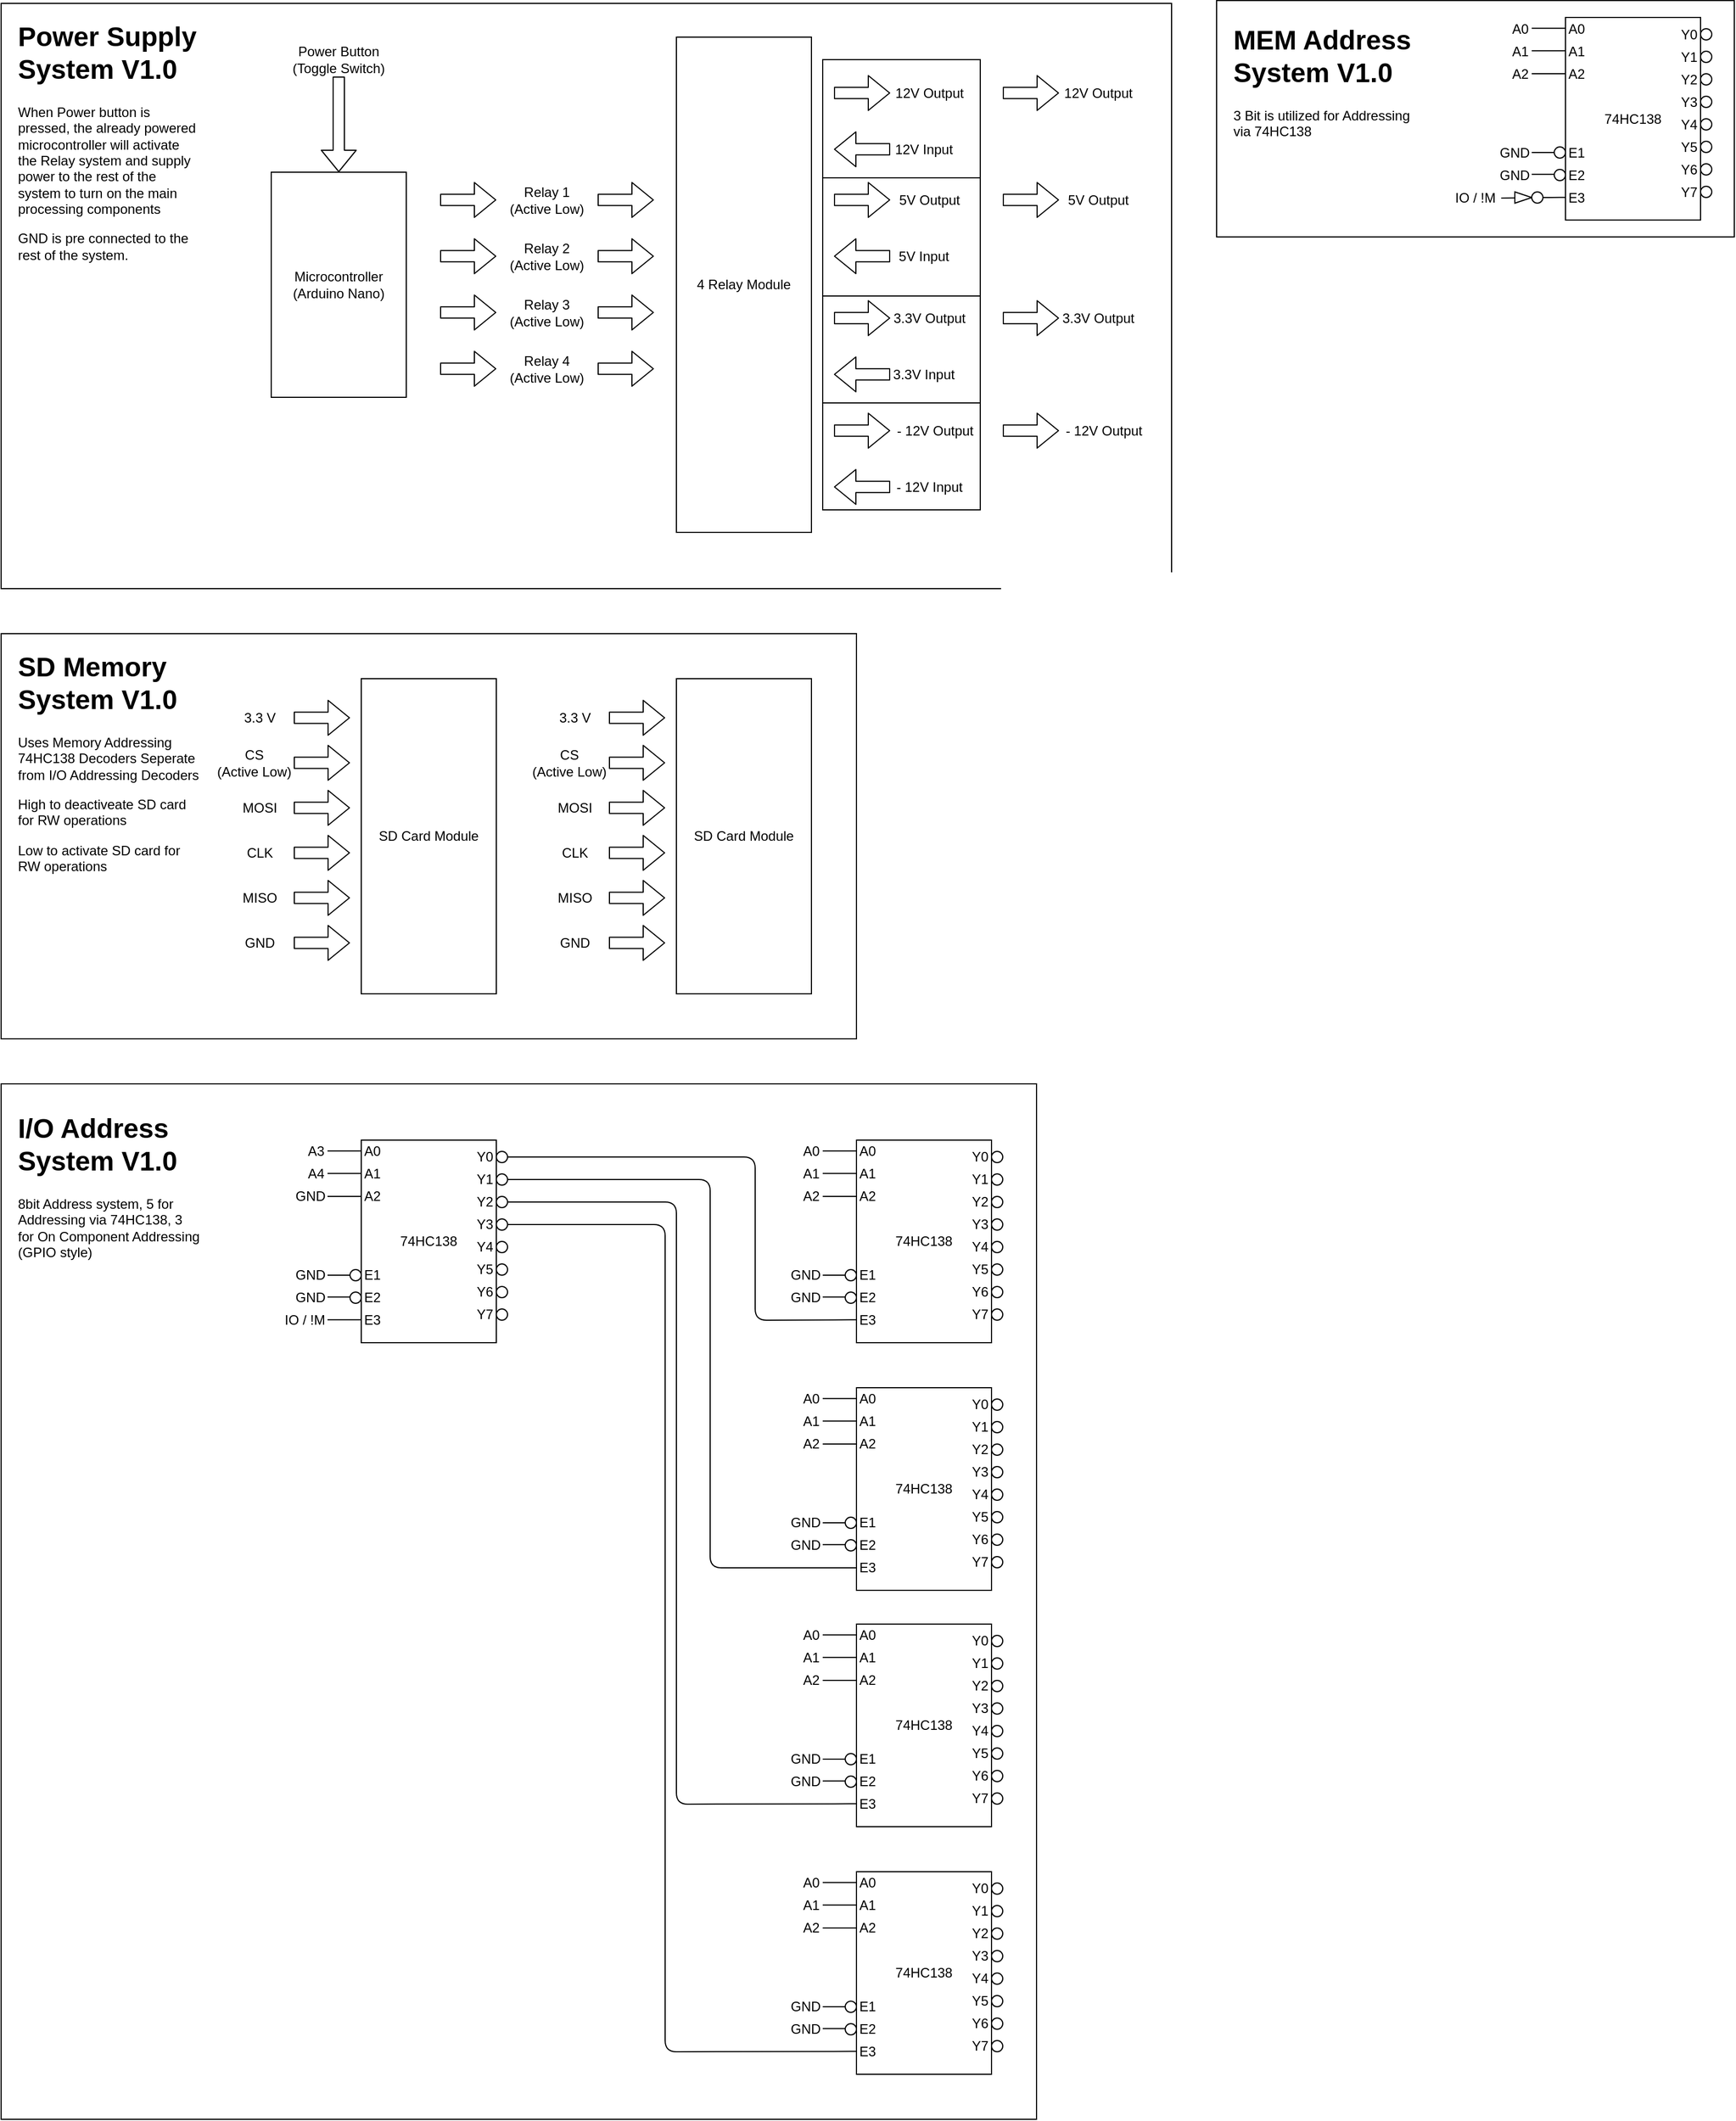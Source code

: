 <mxfile>
    <diagram id="TJpPYVwYmw6mHWiT4oh2" name="Page-1">
        <mxGraphModel dx="2484" dy="1756" grid="1" gridSize="10" guides="1" tooltips="1" connect="1" arrows="1" fold="1" page="1" pageScale="1" pageWidth="850" pageHeight="1100" math="0" shadow="0">
            <root>
                <mxCell id="0"/>
                <mxCell id="1" parent="0"/>
                <mxCell id="482" value="" style="rounded=0;whiteSpace=wrap;html=1;strokeColor=default;fillColor=none;" parent="1" vertex="1">
                    <mxGeometry x="40" y="1000" width="920" height="920" as="geometry"/>
                </mxCell>
                <mxCell id="59" value="" style="rounded=0;whiteSpace=wrap;html=1;fillColor=none;" parent="1" vertex="1">
                    <mxGeometry x="40" y="600" width="760" height="360" as="geometry"/>
                </mxCell>
                <mxCell id="57" value="" style="rounded=0;whiteSpace=wrap;html=1;fillColor=none;" parent="1" vertex="1">
                    <mxGeometry x="40" y="40" width="1040" height="520" as="geometry"/>
                </mxCell>
                <mxCell id="2" value="Microcontroller&lt;br&gt;(Arduino Nano)" style="rounded=0;whiteSpace=wrap;html=1;" parent="1" vertex="1">
                    <mxGeometry x="280" y="190" width="120" height="200" as="geometry"/>
                </mxCell>
                <mxCell id="4" value="" style="shape=flexArrow;endArrow=classic;html=1;entryX=0.5;entryY=0;entryDx=0;entryDy=0;exitX=0.5;exitY=1;exitDx=0;exitDy=0;" parent="1" source="9" target="2" edge="1">
                    <mxGeometry width="50" height="50" relative="1" as="geometry">
                        <mxPoint x="220" y="230" as="sourcePoint"/>
                        <mxPoint x="270" y="230" as="targetPoint"/>
                    </mxGeometry>
                </mxCell>
                <mxCell id="5" value="" style="shape=flexArrow;endArrow=classic;html=1;" parent="1" edge="1">
                    <mxGeometry width="50" height="50" relative="1" as="geometry">
                        <mxPoint x="430.0" y="214.66" as="sourcePoint"/>
                        <mxPoint x="480.0" y="214.66" as="targetPoint"/>
                    </mxGeometry>
                </mxCell>
                <mxCell id="6" value="" style="shape=flexArrow;endArrow=classic;html=1;" parent="1" edge="1">
                    <mxGeometry width="50" height="50" relative="1" as="geometry">
                        <mxPoint x="430" y="264.66" as="sourcePoint"/>
                        <mxPoint x="480" y="264.66" as="targetPoint"/>
                    </mxGeometry>
                </mxCell>
                <mxCell id="7" value="" style="shape=flexArrow;endArrow=classic;html=1;" parent="1" edge="1">
                    <mxGeometry width="50" height="50" relative="1" as="geometry">
                        <mxPoint x="430" y="314.66" as="sourcePoint"/>
                        <mxPoint x="480" y="314.66" as="targetPoint"/>
                    </mxGeometry>
                </mxCell>
                <mxCell id="9" value="Power Button (Toggle Switch)" style="text;html=1;strokeColor=none;fillColor=none;align=center;verticalAlign=middle;whiteSpace=wrap;rounded=0;" parent="1" vertex="1">
                    <mxGeometry x="295" y="75" width="90" height="30" as="geometry"/>
                </mxCell>
                <mxCell id="10" value="Relay 1&lt;br&gt;(Active Low)" style="text;html=1;strokeColor=none;fillColor=none;align=center;verticalAlign=middle;whiteSpace=wrap;rounded=0;" parent="1" vertex="1">
                    <mxGeometry x="480" y="200" width="90" height="30" as="geometry"/>
                </mxCell>
                <mxCell id="11" value="Relay 2 &lt;br&gt;(Active Low)" style="text;html=1;strokeColor=none;fillColor=none;align=center;verticalAlign=middle;whiteSpace=wrap;rounded=0;" parent="1" vertex="1">
                    <mxGeometry x="480" y="250" width="90" height="30" as="geometry"/>
                </mxCell>
                <mxCell id="12" value="Relay 3&lt;br&gt;(Active Low)" style="text;html=1;strokeColor=none;fillColor=none;align=center;verticalAlign=middle;whiteSpace=wrap;rounded=0;" parent="1" vertex="1">
                    <mxGeometry x="480" y="300" width="90" height="30" as="geometry"/>
                </mxCell>
                <mxCell id="13" value="" style="shape=flexArrow;endArrow=classic;html=1;" parent="1" edge="1">
                    <mxGeometry width="50" height="50" relative="1" as="geometry">
                        <mxPoint x="430" y="364.66" as="sourcePoint"/>
                        <mxPoint x="480" y="364.66" as="targetPoint"/>
                    </mxGeometry>
                </mxCell>
                <mxCell id="14" value="Relay 4&lt;br&gt;(Active Low)" style="text;html=1;strokeColor=none;fillColor=none;align=center;verticalAlign=middle;whiteSpace=wrap;rounded=0;" parent="1" vertex="1">
                    <mxGeometry x="480" y="350" width="90" height="30" as="geometry"/>
                </mxCell>
                <mxCell id="15" value="" style="shape=flexArrow;endArrow=classic;html=1;" parent="1" edge="1">
                    <mxGeometry width="50" height="50" relative="1" as="geometry">
                        <mxPoint x="570" y="214.66" as="sourcePoint"/>
                        <mxPoint x="620" y="214.66" as="targetPoint"/>
                    </mxGeometry>
                </mxCell>
                <mxCell id="16" value="" style="shape=flexArrow;endArrow=classic;html=1;" parent="1" edge="1">
                    <mxGeometry width="50" height="50" relative="1" as="geometry">
                        <mxPoint x="570" y="264.66" as="sourcePoint"/>
                        <mxPoint x="620" y="264.66" as="targetPoint"/>
                    </mxGeometry>
                </mxCell>
                <mxCell id="17" value="" style="shape=flexArrow;endArrow=classic;html=1;" parent="1" edge="1">
                    <mxGeometry width="50" height="50" relative="1" as="geometry">
                        <mxPoint x="570" y="314.66" as="sourcePoint"/>
                        <mxPoint x="620" y="314.66" as="targetPoint"/>
                    </mxGeometry>
                </mxCell>
                <mxCell id="18" value="" style="shape=flexArrow;endArrow=classic;html=1;" parent="1" edge="1">
                    <mxGeometry width="50" height="50" relative="1" as="geometry">
                        <mxPoint x="570" y="364.66" as="sourcePoint"/>
                        <mxPoint x="620" y="364.66" as="targetPoint"/>
                    </mxGeometry>
                </mxCell>
                <mxCell id="19" value="4 Relay Module" style="rounded=0;whiteSpace=wrap;html=1;" parent="1" vertex="1">
                    <mxGeometry x="640" y="70" width="120" height="440" as="geometry"/>
                </mxCell>
                <mxCell id="20" value="" style="shape=flexArrow;endArrow=classic;html=1;" parent="1" edge="1">
                    <mxGeometry width="50" height="50" relative="1" as="geometry">
                        <mxPoint x="780" y="119.66" as="sourcePoint"/>
                        <mxPoint x="830" y="119.66" as="targetPoint"/>
                    </mxGeometry>
                </mxCell>
                <mxCell id="21" value="" style="shape=flexArrow;endArrow=classic;html=1;" parent="1" edge="1">
                    <mxGeometry width="50" height="50" relative="1" as="geometry">
                        <mxPoint x="830" y="169.66" as="sourcePoint"/>
                        <mxPoint x="780" y="169.66" as="targetPoint"/>
                    </mxGeometry>
                </mxCell>
                <mxCell id="29" value="12V Output" style="text;html=1;strokeColor=none;fillColor=none;align=center;verticalAlign=middle;whiteSpace=wrap;rounded=0;" parent="1" vertex="1">
                    <mxGeometry x="830" y="105" width="70" height="30" as="geometry"/>
                </mxCell>
                <mxCell id="31" value="12V Input" style="text;html=1;strokeColor=none;fillColor=none;align=center;verticalAlign=middle;whiteSpace=wrap;rounded=0;" parent="1" vertex="1">
                    <mxGeometry x="830" y="155" width="60" height="30" as="geometry"/>
                </mxCell>
                <mxCell id="32" value="" style="shape=flexArrow;endArrow=classic;html=1;" parent="1" edge="1">
                    <mxGeometry width="50" height="50" relative="1" as="geometry">
                        <mxPoint x="780" y="214.66" as="sourcePoint"/>
                        <mxPoint x="830" y="214.66" as="targetPoint"/>
                    </mxGeometry>
                </mxCell>
                <mxCell id="33" value="" style="shape=flexArrow;endArrow=classic;html=1;" parent="1" edge="1">
                    <mxGeometry width="50" height="50" relative="1" as="geometry">
                        <mxPoint x="830" y="264.66" as="sourcePoint"/>
                        <mxPoint x="780" y="264.66" as="targetPoint"/>
                    </mxGeometry>
                </mxCell>
                <mxCell id="34" value="5V Output" style="text;html=1;strokeColor=none;fillColor=none;align=center;verticalAlign=middle;whiteSpace=wrap;rounded=0;" parent="1" vertex="1">
                    <mxGeometry x="830" y="200" width="70" height="30" as="geometry"/>
                </mxCell>
                <mxCell id="35" value="5V Input" style="text;html=1;strokeColor=none;fillColor=none;align=center;verticalAlign=middle;whiteSpace=wrap;rounded=0;" parent="1" vertex="1">
                    <mxGeometry x="830" y="250" width="60" height="30" as="geometry"/>
                </mxCell>
                <mxCell id="36" value="" style="shape=flexArrow;endArrow=classic;html=1;" parent="1" edge="1">
                    <mxGeometry width="50" height="50" relative="1" as="geometry">
                        <mxPoint x="780" y="319.66" as="sourcePoint"/>
                        <mxPoint x="830" y="319.66" as="targetPoint"/>
                    </mxGeometry>
                </mxCell>
                <mxCell id="37" value="" style="shape=flexArrow;endArrow=classic;html=1;" parent="1" edge="1">
                    <mxGeometry width="50" height="50" relative="1" as="geometry">
                        <mxPoint x="830" y="369.66" as="sourcePoint"/>
                        <mxPoint x="780" y="369.66" as="targetPoint"/>
                    </mxGeometry>
                </mxCell>
                <mxCell id="38" value="3.3V Output" style="text;html=1;strokeColor=none;fillColor=none;align=center;verticalAlign=middle;whiteSpace=wrap;rounded=0;" parent="1" vertex="1">
                    <mxGeometry x="830" y="305" width="70" height="30" as="geometry"/>
                </mxCell>
                <mxCell id="39" value="3.3V Input" style="text;html=1;strokeColor=none;fillColor=none;align=center;verticalAlign=middle;whiteSpace=wrap;rounded=0;" parent="1" vertex="1">
                    <mxGeometry x="830" y="355" width="60" height="30" as="geometry"/>
                </mxCell>
                <mxCell id="40" value="" style="shape=flexArrow;endArrow=classic;html=1;" parent="1" edge="1">
                    <mxGeometry width="50" height="50" relative="1" as="geometry">
                        <mxPoint x="780" y="419.66" as="sourcePoint"/>
                        <mxPoint x="830" y="419.66" as="targetPoint"/>
                    </mxGeometry>
                </mxCell>
                <mxCell id="41" value="" style="shape=flexArrow;endArrow=classic;html=1;" parent="1" edge="1">
                    <mxGeometry width="50" height="50" relative="1" as="geometry">
                        <mxPoint x="830" y="469.66" as="sourcePoint"/>
                        <mxPoint x="780" y="469.66" as="targetPoint"/>
                    </mxGeometry>
                </mxCell>
                <mxCell id="42" value="- 12V Output" style="text;html=1;strokeColor=none;fillColor=none;align=center;verticalAlign=middle;whiteSpace=wrap;rounded=0;" parent="1" vertex="1">
                    <mxGeometry x="830" y="405" width="80" height="30" as="geometry"/>
                </mxCell>
                <mxCell id="43" value="- 12V Input" style="text;html=1;strokeColor=none;fillColor=none;align=center;verticalAlign=middle;whiteSpace=wrap;rounded=0;" parent="1" vertex="1">
                    <mxGeometry x="830" y="455" width="70" height="30" as="geometry"/>
                </mxCell>
                <mxCell id="44" value="" style="rounded=0;whiteSpace=wrap;html=1;fillColor=none;" parent="1" vertex="1">
                    <mxGeometry x="770" y="90" width="140" height="105" as="geometry"/>
                </mxCell>
                <mxCell id="45" value="" style="rounded=0;whiteSpace=wrap;html=1;fillColor=none;" parent="1" vertex="1">
                    <mxGeometry x="770" y="195" width="140" height="105" as="geometry"/>
                </mxCell>
                <mxCell id="46" value="" style="rounded=0;whiteSpace=wrap;html=1;fillColor=none;" parent="1" vertex="1">
                    <mxGeometry x="770" y="300" width="140" height="95" as="geometry"/>
                </mxCell>
                <mxCell id="47" value="" style="rounded=0;whiteSpace=wrap;html=1;fillColor=none;" parent="1" vertex="1">
                    <mxGeometry x="770" y="395" width="140" height="95" as="geometry"/>
                </mxCell>
                <mxCell id="49" value="" style="shape=flexArrow;endArrow=classic;html=1;" parent="1" edge="1">
                    <mxGeometry width="50" height="50" relative="1" as="geometry">
                        <mxPoint x="930" y="214.66" as="sourcePoint"/>
                        <mxPoint x="980" y="214.66" as="targetPoint"/>
                    </mxGeometry>
                </mxCell>
                <mxCell id="50" value="5V Output" style="text;html=1;strokeColor=none;fillColor=none;align=center;verticalAlign=middle;whiteSpace=wrap;rounded=0;" parent="1" vertex="1">
                    <mxGeometry x="980" y="200" width="70" height="30" as="geometry"/>
                </mxCell>
                <mxCell id="51" value="" style="shape=flexArrow;endArrow=classic;html=1;" parent="1" edge="1">
                    <mxGeometry width="50" height="50" relative="1" as="geometry">
                        <mxPoint x="930" y="119.66" as="sourcePoint"/>
                        <mxPoint x="980" y="119.66" as="targetPoint"/>
                    </mxGeometry>
                </mxCell>
                <mxCell id="52" value="12V Output" style="text;html=1;strokeColor=none;fillColor=none;align=center;verticalAlign=middle;whiteSpace=wrap;rounded=0;" parent="1" vertex="1">
                    <mxGeometry x="980" y="105" width="70" height="30" as="geometry"/>
                </mxCell>
                <mxCell id="53" value="" style="shape=flexArrow;endArrow=classic;html=1;" parent="1" edge="1">
                    <mxGeometry width="50" height="50" relative="1" as="geometry">
                        <mxPoint x="930" y="319.66" as="sourcePoint"/>
                        <mxPoint x="980" y="319.66" as="targetPoint"/>
                    </mxGeometry>
                </mxCell>
                <mxCell id="54" value="3.3V Output" style="text;html=1;strokeColor=none;fillColor=none;align=center;verticalAlign=middle;whiteSpace=wrap;rounded=0;" parent="1" vertex="1">
                    <mxGeometry x="980" y="305" width="70" height="30" as="geometry"/>
                </mxCell>
                <mxCell id="55" value="" style="shape=flexArrow;endArrow=classic;html=1;" parent="1" edge="1">
                    <mxGeometry width="50" height="50" relative="1" as="geometry">
                        <mxPoint x="930" y="419.66" as="sourcePoint"/>
                        <mxPoint x="980" y="419.66" as="targetPoint"/>
                    </mxGeometry>
                </mxCell>
                <mxCell id="56" value="- 12V Output" style="text;html=1;strokeColor=none;fillColor=none;align=center;verticalAlign=middle;whiteSpace=wrap;rounded=0;" parent="1" vertex="1">
                    <mxGeometry x="980" y="405" width="80" height="30" as="geometry"/>
                </mxCell>
                <mxCell id="61" value="SD Card Module" style="rounded=0;whiteSpace=wrap;html=1;fillColor=default;" parent="1" vertex="1">
                    <mxGeometry x="360" y="640" width="120" height="280" as="geometry"/>
                </mxCell>
                <mxCell id="62" value="" style="shape=flexArrow;endArrow=classic;html=1;" parent="1" edge="1">
                    <mxGeometry width="50" height="50" relative="1" as="geometry">
                        <mxPoint x="300" y="674.76" as="sourcePoint"/>
                        <mxPoint x="350" y="674.76" as="targetPoint"/>
                    </mxGeometry>
                </mxCell>
                <mxCell id="64" value="3.3 V" style="text;html=1;strokeColor=none;fillColor=none;align=center;verticalAlign=middle;whiteSpace=wrap;rounded=0;" parent="1" vertex="1">
                    <mxGeometry x="240" y="660" width="60" height="30" as="geometry"/>
                </mxCell>
                <mxCell id="65" value="" style="shape=flexArrow;endArrow=classic;html=1;" parent="1" edge="1">
                    <mxGeometry width="50" height="50" relative="1" as="geometry">
                        <mxPoint x="300" y="714.76" as="sourcePoint"/>
                        <mxPoint x="350" y="714.76" as="targetPoint"/>
                    </mxGeometry>
                </mxCell>
                <mxCell id="66" value="CS &lt;br&gt;(Active Low)" style="text;html=1;strokeColor=none;fillColor=none;align=center;verticalAlign=middle;whiteSpace=wrap;rounded=0;" parent="1" vertex="1">
                    <mxGeometry x="230" y="700" width="70" height="30" as="geometry"/>
                </mxCell>
                <mxCell id="67" value="" style="shape=flexArrow;endArrow=classic;html=1;" parent="1" edge="1">
                    <mxGeometry width="50" height="50" relative="1" as="geometry">
                        <mxPoint x="300" y="754.76" as="sourcePoint"/>
                        <mxPoint x="350" y="754.76" as="targetPoint"/>
                    </mxGeometry>
                </mxCell>
                <mxCell id="68" value="MOSI" style="text;html=1;strokeColor=none;fillColor=none;align=center;verticalAlign=middle;whiteSpace=wrap;rounded=0;" parent="1" vertex="1">
                    <mxGeometry x="240" y="740" width="60" height="30" as="geometry"/>
                </mxCell>
                <mxCell id="69" value="" style="shape=flexArrow;endArrow=classic;html=1;" parent="1" edge="1">
                    <mxGeometry width="50" height="50" relative="1" as="geometry">
                        <mxPoint x="300" y="794.76" as="sourcePoint"/>
                        <mxPoint x="350" y="794.76" as="targetPoint"/>
                    </mxGeometry>
                </mxCell>
                <mxCell id="70" value="CLK" style="text;html=1;strokeColor=none;fillColor=none;align=center;verticalAlign=middle;whiteSpace=wrap;rounded=0;" parent="1" vertex="1">
                    <mxGeometry x="240" y="780" width="60" height="30" as="geometry"/>
                </mxCell>
                <mxCell id="71" value="" style="shape=flexArrow;endArrow=classic;html=1;" parent="1" edge="1">
                    <mxGeometry width="50" height="50" relative="1" as="geometry">
                        <mxPoint x="300" y="834.76" as="sourcePoint"/>
                        <mxPoint x="350" y="834.76" as="targetPoint"/>
                    </mxGeometry>
                </mxCell>
                <mxCell id="72" value="MISO" style="text;html=1;strokeColor=none;fillColor=none;align=center;verticalAlign=middle;whiteSpace=wrap;rounded=0;" parent="1" vertex="1">
                    <mxGeometry x="240" y="820" width="60" height="30" as="geometry"/>
                </mxCell>
                <mxCell id="73" value="" style="shape=flexArrow;endArrow=classic;html=1;" parent="1" edge="1">
                    <mxGeometry width="50" height="50" relative="1" as="geometry">
                        <mxPoint x="300" y="874.76" as="sourcePoint"/>
                        <mxPoint x="350" y="874.76" as="targetPoint"/>
                    </mxGeometry>
                </mxCell>
                <mxCell id="74" value="GND" style="text;html=1;strokeColor=none;fillColor=none;align=center;verticalAlign=middle;whiteSpace=wrap;rounded=0;" parent="1" vertex="1">
                    <mxGeometry x="240" y="860" width="60" height="30" as="geometry"/>
                </mxCell>
                <mxCell id="75" value="SD Card Module" style="rounded=0;whiteSpace=wrap;html=1;fillColor=default;" parent="1" vertex="1">
                    <mxGeometry x="640" y="640" width="120" height="280" as="geometry"/>
                </mxCell>
                <mxCell id="76" value="" style="shape=flexArrow;endArrow=classic;html=1;" parent="1" edge="1">
                    <mxGeometry width="50" height="50" relative="1" as="geometry">
                        <mxPoint x="580" y="674.76" as="sourcePoint"/>
                        <mxPoint x="630" y="674.76" as="targetPoint"/>
                    </mxGeometry>
                </mxCell>
                <mxCell id="77" value="3.3 V" style="text;html=1;strokeColor=none;fillColor=none;align=center;verticalAlign=middle;whiteSpace=wrap;rounded=0;" parent="1" vertex="1">
                    <mxGeometry x="520" y="660" width="60" height="30" as="geometry"/>
                </mxCell>
                <mxCell id="78" value="" style="shape=flexArrow;endArrow=classic;html=1;" parent="1" edge="1">
                    <mxGeometry width="50" height="50" relative="1" as="geometry">
                        <mxPoint x="580" y="714.76" as="sourcePoint"/>
                        <mxPoint x="630" y="714.76" as="targetPoint"/>
                    </mxGeometry>
                </mxCell>
                <mxCell id="79" value="CS &lt;br&gt;(Active Low)" style="text;html=1;strokeColor=none;fillColor=none;align=center;verticalAlign=middle;whiteSpace=wrap;rounded=0;" parent="1" vertex="1">
                    <mxGeometry x="510" y="700" width="70" height="30" as="geometry"/>
                </mxCell>
                <mxCell id="80" value="" style="shape=flexArrow;endArrow=classic;html=1;" parent="1" edge="1">
                    <mxGeometry width="50" height="50" relative="1" as="geometry">
                        <mxPoint x="580" y="754.76" as="sourcePoint"/>
                        <mxPoint x="630" y="754.76" as="targetPoint"/>
                    </mxGeometry>
                </mxCell>
                <mxCell id="81" value="MOSI" style="text;html=1;strokeColor=none;fillColor=none;align=center;verticalAlign=middle;whiteSpace=wrap;rounded=0;" parent="1" vertex="1">
                    <mxGeometry x="520" y="740" width="60" height="30" as="geometry"/>
                </mxCell>
                <mxCell id="82" value="" style="shape=flexArrow;endArrow=classic;html=1;" parent="1" edge="1">
                    <mxGeometry width="50" height="50" relative="1" as="geometry">
                        <mxPoint x="580" y="794.76" as="sourcePoint"/>
                        <mxPoint x="630" y="794.76" as="targetPoint"/>
                    </mxGeometry>
                </mxCell>
                <mxCell id="83" value="CLK" style="text;html=1;strokeColor=none;fillColor=none;align=center;verticalAlign=middle;whiteSpace=wrap;rounded=0;" parent="1" vertex="1">
                    <mxGeometry x="520" y="780" width="60" height="30" as="geometry"/>
                </mxCell>
                <mxCell id="84" value="" style="shape=flexArrow;endArrow=classic;html=1;" parent="1" edge="1">
                    <mxGeometry width="50" height="50" relative="1" as="geometry">
                        <mxPoint x="580" y="834.76" as="sourcePoint"/>
                        <mxPoint x="630" y="834.76" as="targetPoint"/>
                    </mxGeometry>
                </mxCell>
                <mxCell id="85" value="MISO" style="text;html=1;strokeColor=none;fillColor=none;align=center;verticalAlign=middle;whiteSpace=wrap;rounded=0;" parent="1" vertex="1">
                    <mxGeometry x="520" y="820" width="60" height="30" as="geometry"/>
                </mxCell>
                <mxCell id="86" value="" style="shape=flexArrow;endArrow=classic;html=1;" parent="1" edge="1">
                    <mxGeometry width="50" height="50" relative="1" as="geometry">
                        <mxPoint x="580" y="874.76" as="sourcePoint"/>
                        <mxPoint x="630" y="874.76" as="targetPoint"/>
                    </mxGeometry>
                </mxCell>
                <mxCell id="87" value="GND" style="text;html=1;strokeColor=none;fillColor=none;align=center;verticalAlign=middle;whiteSpace=wrap;rounded=0;" parent="1" vertex="1">
                    <mxGeometry x="520" y="860" width="60" height="30" as="geometry"/>
                </mxCell>
                <mxCell id="89" value="&lt;h1&gt;SD Memory System V1.0&lt;/h1&gt;&lt;p&gt;Uses Memory Addressing 74HC138 Decoders Seperate from I/O Addressing Decoders&lt;/p&gt;&lt;p&gt;High to deactiveate SD card for RW operations&lt;/p&gt;&lt;p&gt;Low to activate SD card for RW operations&lt;/p&gt;" style="text;html=1;strokeColor=none;fillColor=none;spacing=5;spacingTop=-20;whiteSpace=wrap;overflow=hidden;rounded=0;" parent="1" vertex="1">
                    <mxGeometry x="50" y="610" width="170" height="330" as="geometry"/>
                </mxCell>
                <mxCell id="90" value="&lt;h1&gt;Power Supply System V1.0&lt;/h1&gt;&lt;p&gt;When Power button is pressed, the already powered microcontroller will activate the Relay system and supply power to the rest of the system to turn on the main processing components&lt;/p&gt;&lt;p&gt;GND is pre connected to the rest of the system.&lt;/p&gt;" style="text;html=1;strokeColor=none;fillColor=none;spacing=5;spacingTop=-20;whiteSpace=wrap;overflow=hidden;rounded=0;" parent="1" vertex="1">
                    <mxGeometry x="50" y="50" width="170" height="330" as="geometry"/>
                </mxCell>
                <mxCell id="91" value="74HC138" style="rounded=0;whiteSpace=wrap;html=1;fillColor=default;" parent="1" vertex="1">
                    <mxGeometry x="360" y="1050" width="120" height="180" as="geometry"/>
                </mxCell>
                <mxCell id="93" value="A0" style="text;html=1;strokeColor=none;fillColor=none;align=center;verticalAlign=middle;whiteSpace=wrap;rounded=0;" parent="1" vertex="1">
                    <mxGeometry x="360" y="1050" width="20" height="20" as="geometry"/>
                </mxCell>
                <mxCell id="117" value="&lt;h1&gt;I/O Address System V1.0&lt;/h1&gt;&lt;div&gt;8bit Address system, 5 for Addressing via 74HC138, 3 for On Component Addressing (GPIO style)&lt;/div&gt;" style="text;html=1;strokeColor=none;fillColor=none;spacing=5;spacingTop=-20;whiteSpace=wrap;overflow=hidden;rounded=0;" parent="1" vertex="1">
                    <mxGeometry x="50" y="1020" width="170" height="330" as="geometry"/>
                </mxCell>
                <mxCell id="118" value="" style="ellipse;whiteSpace=wrap;html=1;aspect=fixed;strokeColor=default;fillColor=default;" parent="1" vertex="1">
                    <mxGeometry x="480" y="1060" width="10" height="10" as="geometry"/>
                </mxCell>
                <mxCell id="119" value="" style="ellipse;whiteSpace=wrap;html=1;aspect=fixed;strokeColor=default;fillColor=default;" parent="1" vertex="1">
                    <mxGeometry x="480" y="1080" width="10" height="10" as="geometry"/>
                </mxCell>
                <mxCell id="121" value="" style="ellipse;whiteSpace=wrap;html=1;aspect=fixed;strokeColor=default;fillColor=default;" parent="1" vertex="1">
                    <mxGeometry x="480" y="1100" width="10" height="10" as="geometry"/>
                </mxCell>
                <mxCell id="122" value="" style="ellipse;whiteSpace=wrap;html=1;aspect=fixed;strokeColor=default;fillColor=default;" parent="1" vertex="1">
                    <mxGeometry x="480" y="1120" width="10" height="10" as="geometry"/>
                </mxCell>
                <mxCell id="123" value="" style="ellipse;whiteSpace=wrap;html=1;aspect=fixed;strokeColor=default;fillColor=default;" parent="1" vertex="1">
                    <mxGeometry x="480" y="1140" width="10" height="10" as="geometry"/>
                </mxCell>
                <mxCell id="124" value="" style="ellipse;whiteSpace=wrap;html=1;aspect=fixed;strokeColor=default;fillColor=default;" parent="1" vertex="1">
                    <mxGeometry x="480" y="1160" width="10" height="10" as="geometry"/>
                </mxCell>
                <mxCell id="125" value="" style="ellipse;whiteSpace=wrap;html=1;aspect=fixed;strokeColor=default;fillColor=default;" parent="1" vertex="1">
                    <mxGeometry x="480" y="1180" width="10" height="10" as="geometry"/>
                </mxCell>
                <mxCell id="126" value="" style="ellipse;whiteSpace=wrap;html=1;aspect=fixed;strokeColor=default;fillColor=default;" parent="1" vertex="1">
                    <mxGeometry x="480" y="1200" width="10" height="10" as="geometry"/>
                </mxCell>
                <mxCell id="127" value="" style="endArrow=none;html=1;" parent="1" edge="1">
                    <mxGeometry width="50" height="50" relative="1" as="geometry">
                        <mxPoint x="330" y="1059.67" as="sourcePoint"/>
                        <mxPoint x="360" y="1059.67" as="targetPoint"/>
                        <Array as="points">
                            <mxPoint x="350" y="1059.67"/>
                        </Array>
                    </mxGeometry>
                </mxCell>
                <mxCell id="128" value="" style="endArrow=none;html=1;" parent="1" edge="1">
                    <mxGeometry width="50" height="50" relative="1" as="geometry">
                        <mxPoint x="330" y="1079.67" as="sourcePoint"/>
                        <mxPoint x="360" y="1079.67" as="targetPoint"/>
                        <Array as="points">
                            <mxPoint x="350" y="1079.67"/>
                        </Array>
                    </mxGeometry>
                </mxCell>
                <mxCell id="129" value="" style="endArrow=none;html=1;" parent="1" edge="1">
                    <mxGeometry width="50" height="50" relative="1" as="geometry">
                        <mxPoint x="330" y="1100" as="sourcePoint"/>
                        <mxPoint x="360" y="1100" as="targetPoint"/>
                        <Array as="points">
                            <mxPoint x="350" y="1100"/>
                        </Array>
                    </mxGeometry>
                </mxCell>
                <mxCell id="130" value="" style="endArrow=none;html=1;" parent="1" edge="1">
                    <mxGeometry width="50" height="50" relative="1" as="geometry">
                        <mxPoint x="330" y="1170" as="sourcePoint"/>
                        <mxPoint x="360" y="1170" as="targetPoint"/>
                        <Array as="points">
                            <mxPoint x="350" y="1170"/>
                        </Array>
                    </mxGeometry>
                </mxCell>
                <mxCell id="131" value="" style="endArrow=none;html=1;" parent="1" edge="1">
                    <mxGeometry width="50" height="50" relative="1" as="geometry">
                        <mxPoint x="330" y="1189.34" as="sourcePoint"/>
                        <mxPoint x="360" y="1189.34" as="targetPoint"/>
                        <Array as="points">
                            <mxPoint x="350" y="1189.34"/>
                        </Array>
                    </mxGeometry>
                </mxCell>
                <mxCell id="132" value="" style="endArrow=none;html=1;" parent="1" edge="1">
                    <mxGeometry width="50" height="50" relative="1" as="geometry">
                        <mxPoint x="330" y="1209.67" as="sourcePoint"/>
                        <mxPoint x="360" y="1209.67" as="targetPoint"/>
                        <Array as="points">
                            <mxPoint x="350" y="1209.67"/>
                        </Array>
                    </mxGeometry>
                </mxCell>
                <mxCell id="133" value="A1" style="text;html=1;strokeColor=none;fillColor=none;align=center;verticalAlign=middle;whiteSpace=wrap;rounded=0;" parent="1" vertex="1">
                    <mxGeometry x="360" y="1070" width="20" height="20" as="geometry"/>
                </mxCell>
                <mxCell id="134" value="A2" style="text;html=1;strokeColor=none;fillColor=none;align=center;verticalAlign=middle;whiteSpace=wrap;rounded=0;" parent="1" vertex="1">
                    <mxGeometry x="360" y="1090" width="20" height="20" as="geometry"/>
                </mxCell>
                <mxCell id="135" value="Y0" style="text;html=1;strokeColor=none;fillColor=none;align=center;verticalAlign=middle;whiteSpace=wrap;rounded=0;" parent="1" vertex="1">
                    <mxGeometry x="460" y="1055" width="20" height="20" as="geometry"/>
                </mxCell>
                <mxCell id="136" value="Y1" style="text;html=1;strokeColor=none;fillColor=none;align=center;verticalAlign=middle;whiteSpace=wrap;rounded=0;" parent="1" vertex="1">
                    <mxGeometry x="460" y="1075" width="20" height="20" as="geometry"/>
                </mxCell>
                <mxCell id="137" value="E1" style="text;html=1;strokeColor=none;fillColor=none;align=center;verticalAlign=middle;whiteSpace=wrap;rounded=0;" parent="1" vertex="1">
                    <mxGeometry x="360" y="1160" width="20" height="20" as="geometry"/>
                </mxCell>
                <mxCell id="138" value="E2" style="text;html=1;strokeColor=none;fillColor=none;align=center;verticalAlign=middle;whiteSpace=wrap;rounded=0;" parent="1" vertex="1">
                    <mxGeometry x="360" y="1180" width="20" height="20" as="geometry"/>
                </mxCell>
                <mxCell id="139" value="E3" style="text;html=1;strokeColor=none;fillColor=none;align=center;verticalAlign=middle;whiteSpace=wrap;rounded=0;" parent="1" vertex="1">
                    <mxGeometry x="360" y="1200" width="20" height="20" as="geometry"/>
                </mxCell>
                <mxCell id="140" value="Y2" style="text;html=1;strokeColor=none;fillColor=none;align=center;verticalAlign=middle;whiteSpace=wrap;rounded=0;" parent="1" vertex="1">
                    <mxGeometry x="460" y="1095" width="20" height="20" as="geometry"/>
                </mxCell>
                <mxCell id="141" value="Y3" style="text;html=1;strokeColor=none;fillColor=none;align=center;verticalAlign=middle;whiteSpace=wrap;rounded=0;" parent="1" vertex="1">
                    <mxGeometry x="460" y="1115" width="20" height="20" as="geometry"/>
                </mxCell>
                <mxCell id="142" value="Y4" style="text;html=1;strokeColor=none;fillColor=none;align=center;verticalAlign=middle;whiteSpace=wrap;rounded=0;" parent="1" vertex="1">
                    <mxGeometry x="460" y="1135" width="20" height="20" as="geometry"/>
                </mxCell>
                <mxCell id="143" value="Y5" style="text;html=1;strokeColor=none;fillColor=none;align=center;verticalAlign=middle;whiteSpace=wrap;rounded=0;" parent="1" vertex="1">
                    <mxGeometry x="460" y="1155" width="20" height="20" as="geometry"/>
                </mxCell>
                <mxCell id="144" value="Y6" style="text;html=1;strokeColor=none;fillColor=none;align=center;verticalAlign=middle;whiteSpace=wrap;rounded=0;" parent="1" vertex="1">
                    <mxGeometry x="460" y="1175" width="20" height="20" as="geometry"/>
                </mxCell>
                <mxCell id="145" value="Y7" style="text;html=1;strokeColor=none;fillColor=none;align=center;verticalAlign=middle;whiteSpace=wrap;rounded=0;" parent="1" vertex="1">
                    <mxGeometry x="460" y="1195" width="20" height="20" as="geometry"/>
                </mxCell>
                <mxCell id="146" value="" style="ellipse;whiteSpace=wrap;html=1;aspect=fixed;strokeColor=default;fillColor=default;" parent="1" vertex="1">
                    <mxGeometry x="350" y="1165" width="10" height="10" as="geometry"/>
                </mxCell>
                <mxCell id="147" value="" style="ellipse;whiteSpace=wrap;html=1;aspect=fixed;strokeColor=default;fillColor=default;" parent="1" vertex="1">
                    <mxGeometry x="350" y="1185" width="10" height="10" as="geometry"/>
                </mxCell>
                <mxCell id="148" value="74HC138" style="rounded=0;whiteSpace=wrap;html=1;fillColor=default;" parent="1" vertex="1">
                    <mxGeometry x="800" y="1050" width="120" height="180" as="geometry"/>
                </mxCell>
                <mxCell id="149" value="A0" style="text;html=1;strokeColor=none;fillColor=none;align=center;verticalAlign=middle;whiteSpace=wrap;rounded=0;" parent="1" vertex="1">
                    <mxGeometry x="800" y="1050" width="20" height="20" as="geometry"/>
                </mxCell>
                <mxCell id="150" value="" style="ellipse;whiteSpace=wrap;html=1;aspect=fixed;strokeColor=default;fillColor=default;" parent="1" vertex="1">
                    <mxGeometry x="920" y="1060" width="10" height="10" as="geometry"/>
                </mxCell>
                <mxCell id="151" value="" style="ellipse;whiteSpace=wrap;html=1;aspect=fixed;strokeColor=default;fillColor=default;" parent="1" vertex="1">
                    <mxGeometry x="920" y="1080" width="10" height="10" as="geometry"/>
                </mxCell>
                <mxCell id="152" value="" style="ellipse;whiteSpace=wrap;html=1;aspect=fixed;strokeColor=default;fillColor=default;" parent="1" vertex="1">
                    <mxGeometry x="920" y="1100" width="10" height="10" as="geometry"/>
                </mxCell>
                <mxCell id="153" value="" style="ellipse;whiteSpace=wrap;html=1;aspect=fixed;strokeColor=default;fillColor=default;" parent="1" vertex="1">
                    <mxGeometry x="920" y="1120" width="10" height="10" as="geometry"/>
                </mxCell>
                <mxCell id="154" value="" style="ellipse;whiteSpace=wrap;html=1;aspect=fixed;strokeColor=default;fillColor=default;" parent="1" vertex="1">
                    <mxGeometry x="920" y="1140" width="10" height="10" as="geometry"/>
                </mxCell>
                <mxCell id="155" value="" style="ellipse;whiteSpace=wrap;html=1;aspect=fixed;strokeColor=default;fillColor=default;" parent="1" vertex="1">
                    <mxGeometry x="920" y="1160" width="10" height="10" as="geometry"/>
                </mxCell>
                <mxCell id="156" value="" style="ellipse;whiteSpace=wrap;html=1;aspect=fixed;strokeColor=default;fillColor=default;" parent="1" vertex="1">
                    <mxGeometry x="920" y="1180" width="10" height="10" as="geometry"/>
                </mxCell>
                <mxCell id="157" value="" style="ellipse;whiteSpace=wrap;html=1;aspect=fixed;strokeColor=default;fillColor=default;" parent="1" vertex="1">
                    <mxGeometry x="920" y="1200" width="10" height="10" as="geometry"/>
                </mxCell>
                <mxCell id="158" value="" style="endArrow=none;html=1;" parent="1" edge="1">
                    <mxGeometry width="50" height="50" relative="1" as="geometry">
                        <mxPoint x="770" y="1059.67" as="sourcePoint"/>
                        <mxPoint x="800" y="1059.67" as="targetPoint"/>
                        <Array as="points">
                            <mxPoint x="790" y="1059.67"/>
                        </Array>
                    </mxGeometry>
                </mxCell>
                <mxCell id="159" value="" style="endArrow=none;html=1;" parent="1" edge="1">
                    <mxGeometry width="50" height="50" relative="1" as="geometry">
                        <mxPoint x="770" y="1079.67" as="sourcePoint"/>
                        <mxPoint x="800" y="1079.67" as="targetPoint"/>
                        <Array as="points">
                            <mxPoint x="790" y="1079.67"/>
                        </Array>
                    </mxGeometry>
                </mxCell>
                <mxCell id="160" value="" style="endArrow=none;html=1;" parent="1" edge="1">
                    <mxGeometry width="50" height="50" relative="1" as="geometry">
                        <mxPoint x="770" y="1100" as="sourcePoint"/>
                        <mxPoint x="800" y="1100" as="targetPoint"/>
                        <Array as="points">
                            <mxPoint x="790" y="1100"/>
                        </Array>
                    </mxGeometry>
                </mxCell>
                <mxCell id="161" value="" style="endArrow=none;html=1;" parent="1" edge="1">
                    <mxGeometry width="50" height="50" relative="1" as="geometry">
                        <mxPoint x="770" y="1170" as="sourcePoint"/>
                        <mxPoint x="800" y="1170" as="targetPoint"/>
                        <Array as="points">
                            <mxPoint x="790" y="1170"/>
                        </Array>
                    </mxGeometry>
                </mxCell>
                <mxCell id="162" value="" style="endArrow=none;html=1;" parent="1" edge="1">
                    <mxGeometry width="50" height="50" relative="1" as="geometry">
                        <mxPoint x="770" y="1189.34" as="sourcePoint"/>
                        <mxPoint x="800" y="1189.34" as="targetPoint"/>
                        <Array as="points">
                            <mxPoint x="790" y="1189.34"/>
                        </Array>
                    </mxGeometry>
                </mxCell>
                <mxCell id="163" value="" style="endArrow=none;html=1;exitX=1;exitY=0.5;exitDx=0;exitDy=0;" parent="1" source="118" edge="1">
                    <mxGeometry width="50" height="50" relative="1" as="geometry">
                        <mxPoint x="770" y="1209.67" as="sourcePoint"/>
                        <mxPoint x="800" y="1209.67" as="targetPoint"/>
                        <Array as="points">
                            <mxPoint x="710" y="1065"/>
                            <mxPoint x="710" y="1210"/>
                            <mxPoint x="790" y="1209.67"/>
                        </Array>
                    </mxGeometry>
                </mxCell>
                <mxCell id="164" value="A1" style="text;html=1;strokeColor=none;fillColor=none;align=center;verticalAlign=middle;whiteSpace=wrap;rounded=0;" parent="1" vertex="1">
                    <mxGeometry x="800" y="1070" width="20" height="20" as="geometry"/>
                </mxCell>
                <mxCell id="165" value="A2" style="text;html=1;strokeColor=none;fillColor=none;align=center;verticalAlign=middle;whiteSpace=wrap;rounded=0;" parent="1" vertex="1">
                    <mxGeometry x="800" y="1090" width="20" height="20" as="geometry"/>
                </mxCell>
                <mxCell id="166" value="Y0" style="text;html=1;strokeColor=none;fillColor=none;align=center;verticalAlign=middle;whiteSpace=wrap;rounded=0;" parent="1" vertex="1">
                    <mxGeometry x="900" y="1055" width="20" height="20" as="geometry"/>
                </mxCell>
                <mxCell id="167" value="Y1" style="text;html=1;strokeColor=none;fillColor=none;align=center;verticalAlign=middle;whiteSpace=wrap;rounded=0;" parent="1" vertex="1">
                    <mxGeometry x="900" y="1075" width="20" height="20" as="geometry"/>
                </mxCell>
                <mxCell id="168" value="E1" style="text;html=1;strokeColor=none;fillColor=none;align=center;verticalAlign=middle;whiteSpace=wrap;rounded=0;" parent="1" vertex="1">
                    <mxGeometry x="800" y="1160" width="20" height="20" as="geometry"/>
                </mxCell>
                <mxCell id="169" value="E2" style="text;html=1;strokeColor=none;fillColor=none;align=center;verticalAlign=middle;whiteSpace=wrap;rounded=0;" parent="1" vertex="1">
                    <mxGeometry x="800" y="1180" width="20" height="20" as="geometry"/>
                </mxCell>
                <mxCell id="170" value="E3" style="text;html=1;strokeColor=none;fillColor=none;align=center;verticalAlign=middle;whiteSpace=wrap;rounded=0;" parent="1" vertex="1">
                    <mxGeometry x="800" y="1200" width="20" height="20" as="geometry"/>
                </mxCell>
                <mxCell id="171" value="Y2" style="text;html=1;strokeColor=none;fillColor=none;align=center;verticalAlign=middle;whiteSpace=wrap;rounded=0;" parent="1" vertex="1">
                    <mxGeometry x="900" y="1095" width="20" height="20" as="geometry"/>
                </mxCell>
                <mxCell id="172" value="Y3" style="text;html=1;strokeColor=none;fillColor=none;align=center;verticalAlign=middle;whiteSpace=wrap;rounded=0;" parent="1" vertex="1">
                    <mxGeometry x="900" y="1115" width="20" height="20" as="geometry"/>
                </mxCell>
                <mxCell id="173" value="Y4" style="text;html=1;strokeColor=none;fillColor=none;align=center;verticalAlign=middle;whiteSpace=wrap;rounded=0;" parent="1" vertex="1">
                    <mxGeometry x="900" y="1135" width="20" height="20" as="geometry"/>
                </mxCell>
                <mxCell id="174" value="Y5" style="text;html=1;strokeColor=none;fillColor=none;align=center;verticalAlign=middle;whiteSpace=wrap;rounded=0;" parent="1" vertex="1">
                    <mxGeometry x="900" y="1155" width="20" height="20" as="geometry"/>
                </mxCell>
                <mxCell id="175" value="Y6" style="text;html=1;strokeColor=none;fillColor=none;align=center;verticalAlign=middle;whiteSpace=wrap;rounded=0;" parent="1" vertex="1">
                    <mxGeometry x="900" y="1175" width="20" height="20" as="geometry"/>
                </mxCell>
                <mxCell id="176" value="Y7" style="text;html=1;strokeColor=none;fillColor=none;align=center;verticalAlign=middle;whiteSpace=wrap;rounded=0;" parent="1" vertex="1">
                    <mxGeometry x="900" y="1195" width="20" height="20" as="geometry"/>
                </mxCell>
                <mxCell id="177" value="" style="ellipse;whiteSpace=wrap;html=1;aspect=fixed;strokeColor=default;fillColor=default;" parent="1" vertex="1">
                    <mxGeometry x="790" y="1165" width="10" height="10" as="geometry"/>
                </mxCell>
                <mxCell id="178" value="" style="ellipse;whiteSpace=wrap;html=1;aspect=fixed;strokeColor=default;fillColor=default;" parent="1" vertex="1">
                    <mxGeometry x="790" y="1185" width="10" height="10" as="geometry"/>
                </mxCell>
                <mxCell id="179" value="74HC138" style="rounded=0;whiteSpace=wrap;html=1;fillColor=default;" parent="1" vertex="1">
                    <mxGeometry x="800" y="1270" width="120" height="180" as="geometry"/>
                </mxCell>
                <mxCell id="180" value="A0" style="text;html=1;strokeColor=none;fillColor=none;align=center;verticalAlign=middle;whiteSpace=wrap;rounded=0;" parent="1" vertex="1">
                    <mxGeometry x="800" y="1270" width="20" height="20" as="geometry"/>
                </mxCell>
                <mxCell id="181" value="" style="ellipse;whiteSpace=wrap;html=1;aspect=fixed;strokeColor=default;fillColor=default;" parent="1" vertex="1">
                    <mxGeometry x="920" y="1280" width="10" height="10" as="geometry"/>
                </mxCell>
                <mxCell id="182" value="" style="ellipse;whiteSpace=wrap;html=1;aspect=fixed;strokeColor=default;fillColor=default;" parent="1" vertex="1">
                    <mxGeometry x="920" y="1300" width="10" height="10" as="geometry"/>
                </mxCell>
                <mxCell id="183" value="" style="ellipse;whiteSpace=wrap;html=1;aspect=fixed;strokeColor=default;fillColor=default;" parent="1" vertex="1">
                    <mxGeometry x="920" y="1320" width="10" height="10" as="geometry"/>
                </mxCell>
                <mxCell id="184" value="" style="ellipse;whiteSpace=wrap;html=1;aspect=fixed;strokeColor=default;fillColor=default;" parent="1" vertex="1">
                    <mxGeometry x="920" y="1340" width="10" height="10" as="geometry"/>
                </mxCell>
                <mxCell id="185" value="" style="ellipse;whiteSpace=wrap;html=1;aspect=fixed;strokeColor=default;fillColor=default;" parent="1" vertex="1">
                    <mxGeometry x="920" y="1360" width="10" height="10" as="geometry"/>
                </mxCell>
                <mxCell id="186" value="" style="ellipse;whiteSpace=wrap;html=1;aspect=fixed;strokeColor=default;fillColor=default;" parent="1" vertex="1">
                    <mxGeometry x="920" y="1380" width="10" height="10" as="geometry"/>
                </mxCell>
                <mxCell id="187" value="" style="ellipse;whiteSpace=wrap;html=1;aspect=fixed;strokeColor=default;fillColor=default;" parent="1" vertex="1">
                    <mxGeometry x="920" y="1400" width="10" height="10" as="geometry"/>
                </mxCell>
                <mxCell id="188" value="" style="ellipse;whiteSpace=wrap;html=1;aspect=fixed;strokeColor=default;fillColor=default;" parent="1" vertex="1">
                    <mxGeometry x="920" y="1420" width="10" height="10" as="geometry"/>
                </mxCell>
                <mxCell id="189" value="" style="endArrow=none;html=1;" parent="1" edge="1">
                    <mxGeometry width="50" height="50" relative="1" as="geometry">
                        <mxPoint x="770" y="1279.67" as="sourcePoint"/>
                        <mxPoint x="800" y="1279.67" as="targetPoint"/>
                        <Array as="points">
                            <mxPoint x="790" y="1279.67"/>
                        </Array>
                    </mxGeometry>
                </mxCell>
                <mxCell id="190" value="" style="endArrow=none;html=1;" parent="1" edge="1">
                    <mxGeometry width="50" height="50" relative="1" as="geometry">
                        <mxPoint x="770" y="1299.67" as="sourcePoint"/>
                        <mxPoint x="800" y="1299.67" as="targetPoint"/>
                        <Array as="points">
                            <mxPoint x="790" y="1299.67"/>
                        </Array>
                    </mxGeometry>
                </mxCell>
                <mxCell id="191" value="" style="endArrow=none;html=1;" parent="1" edge="1">
                    <mxGeometry width="50" height="50" relative="1" as="geometry">
                        <mxPoint x="770" y="1320" as="sourcePoint"/>
                        <mxPoint x="800" y="1320" as="targetPoint"/>
                        <Array as="points">
                            <mxPoint x="790" y="1320"/>
                        </Array>
                    </mxGeometry>
                </mxCell>
                <mxCell id="192" value="" style="endArrow=none;html=1;" parent="1" edge="1">
                    <mxGeometry width="50" height="50" relative="1" as="geometry">
                        <mxPoint x="770" y="1390" as="sourcePoint"/>
                        <mxPoint x="800" y="1390" as="targetPoint"/>
                        <Array as="points">
                            <mxPoint x="790" y="1390"/>
                        </Array>
                    </mxGeometry>
                </mxCell>
                <mxCell id="193" value="" style="endArrow=none;html=1;" parent="1" edge="1">
                    <mxGeometry width="50" height="50" relative="1" as="geometry">
                        <mxPoint x="770" y="1409.34" as="sourcePoint"/>
                        <mxPoint x="800" y="1409.34" as="targetPoint"/>
                        <Array as="points">
                            <mxPoint x="790" y="1409.34"/>
                        </Array>
                    </mxGeometry>
                </mxCell>
                <mxCell id="194" value="" style="endArrow=none;html=1;exitX=1;exitY=0.5;exitDx=0;exitDy=0;" parent="1" source="119" edge="1">
                    <mxGeometry width="50" height="50" relative="1" as="geometry">
                        <mxPoint x="770" y="1430.0" as="sourcePoint"/>
                        <mxPoint x="800" y="1430.0" as="targetPoint"/>
                        <Array as="points">
                            <mxPoint x="670" y="1085"/>
                            <mxPoint x="670" y="1430"/>
                            <mxPoint x="790" y="1430"/>
                        </Array>
                    </mxGeometry>
                </mxCell>
                <mxCell id="195" value="A1" style="text;html=1;strokeColor=none;fillColor=none;align=center;verticalAlign=middle;whiteSpace=wrap;rounded=0;" parent="1" vertex="1">
                    <mxGeometry x="800" y="1290" width="20" height="20" as="geometry"/>
                </mxCell>
                <mxCell id="196" value="A2" style="text;html=1;strokeColor=none;fillColor=none;align=center;verticalAlign=middle;whiteSpace=wrap;rounded=0;" parent="1" vertex="1">
                    <mxGeometry x="800" y="1310" width="20" height="20" as="geometry"/>
                </mxCell>
                <mxCell id="197" value="Y0" style="text;html=1;strokeColor=none;fillColor=none;align=center;verticalAlign=middle;whiteSpace=wrap;rounded=0;" parent="1" vertex="1">
                    <mxGeometry x="900" y="1275" width="20" height="20" as="geometry"/>
                </mxCell>
                <mxCell id="198" value="Y1" style="text;html=1;strokeColor=none;fillColor=none;align=center;verticalAlign=middle;whiteSpace=wrap;rounded=0;" parent="1" vertex="1">
                    <mxGeometry x="900" y="1295" width="20" height="20" as="geometry"/>
                </mxCell>
                <mxCell id="199" value="E1" style="text;html=1;strokeColor=none;fillColor=none;align=center;verticalAlign=middle;whiteSpace=wrap;rounded=0;" parent="1" vertex="1">
                    <mxGeometry x="800" y="1380" width="20" height="20" as="geometry"/>
                </mxCell>
                <mxCell id="200" value="E2" style="text;html=1;strokeColor=none;fillColor=none;align=center;verticalAlign=middle;whiteSpace=wrap;rounded=0;" parent="1" vertex="1">
                    <mxGeometry x="800" y="1400" width="20" height="20" as="geometry"/>
                </mxCell>
                <mxCell id="201" value="E3" style="text;html=1;strokeColor=none;fillColor=none;align=center;verticalAlign=middle;whiteSpace=wrap;rounded=0;" parent="1" vertex="1">
                    <mxGeometry x="800" y="1420" width="20" height="20" as="geometry"/>
                </mxCell>
                <mxCell id="202" value="Y2" style="text;html=1;strokeColor=none;fillColor=none;align=center;verticalAlign=middle;whiteSpace=wrap;rounded=0;" parent="1" vertex="1">
                    <mxGeometry x="900" y="1315" width="20" height="20" as="geometry"/>
                </mxCell>
                <mxCell id="203" value="Y3" style="text;html=1;strokeColor=none;fillColor=none;align=center;verticalAlign=middle;whiteSpace=wrap;rounded=0;" parent="1" vertex="1">
                    <mxGeometry x="900" y="1335" width="20" height="20" as="geometry"/>
                </mxCell>
                <mxCell id="204" value="Y4" style="text;html=1;strokeColor=none;fillColor=none;align=center;verticalAlign=middle;whiteSpace=wrap;rounded=0;" parent="1" vertex="1">
                    <mxGeometry x="900" y="1355" width="20" height="20" as="geometry"/>
                </mxCell>
                <mxCell id="205" value="Y5" style="text;html=1;strokeColor=none;fillColor=none;align=center;verticalAlign=middle;whiteSpace=wrap;rounded=0;" parent="1" vertex="1">
                    <mxGeometry x="900" y="1375" width="20" height="20" as="geometry"/>
                </mxCell>
                <mxCell id="206" value="Y6" style="text;html=1;strokeColor=none;fillColor=none;align=center;verticalAlign=middle;whiteSpace=wrap;rounded=0;" parent="1" vertex="1">
                    <mxGeometry x="900" y="1395" width="20" height="20" as="geometry"/>
                </mxCell>
                <mxCell id="207" value="Y7" style="text;html=1;strokeColor=none;fillColor=none;align=center;verticalAlign=middle;whiteSpace=wrap;rounded=0;" parent="1" vertex="1">
                    <mxGeometry x="900" y="1415" width="20" height="20" as="geometry"/>
                </mxCell>
                <mxCell id="208" value="" style="ellipse;whiteSpace=wrap;html=1;aspect=fixed;strokeColor=default;fillColor=default;" parent="1" vertex="1">
                    <mxGeometry x="790" y="1385" width="10" height="10" as="geometry"/>
                </mxCell>
                <mxCell id="209" value="" style="ellipse;whiteSpace=wrap;html=1;aspect=fixed;strokeColor=default;fillColor=default;" parent="1" vertex="1">
                    <mxGeometry x="790" y="1405" width="10" height="10" as="geometry"/>
                </mxCell>
                <mxCell id="210" value="74HC138" style="rounded=0;whiteSpace=wrap;html=1;fillColor=default;" parent="1" vertex="1">
                    <mxGeometry x="800" y="1480" width="120" height="180" as="geometry"/>
                </mxCell>
                <mxCell id="211" value="A0" style="text;html=1;strokeColor=none;fillColor=none;align=center;verticalAlign=middle;whiteSpace=wrap;rounded=0;" parent="1" vertex="1">
                    <mxGeometry x="800" y="1480" width="20" height="20" as="geometry"/>
                </mxCell>
                <mxCell id="212" value="" style="ellipse;whiteSpace=wrap;html=1;aspect=fixed;strokeColor=default;fillColor=default;" parent="1" vertex="1">
                    <mxGeometry x="920" y="1490" width="10" height="10" as="geometry"/>
                </mxCell>
                <mxCell id="213" value="" style="ellipse;whiteSpace=wrap;html=1;aspect=fixed;strokeColor=default;fillColor=default;" parent="1" vertex="1">
                    <mxGeometry x="920" y="1510" width="10" height="10" as="geometry"/>
                </mxCell>
                <mxCell id="214" value="" style="ellipse;whiteSpace=wrap;html=1;aspect=fixed;strokeColor=default;fillColor=default;" parent="1" vertex="1">
                    <mxGeometry x="920" y="1530" width="10" height="10" as="geometry"/>
                </mxCell>
                <mxCell id="215" value="" style="ellipse;whiteSpace=wrap;html=1;aspect=fixed;strokeColor=default;fillColor=default;" parent="1" vertex="1">
                    <mxGeometry x="920" y="1550" width="10" height="10" as="geometry"/>
                </mxCell>
                <mxCell id="216" value="" style="ellipse;whiteSpace=wrap;html=1;aspect=fixed;strokeColor=default;fillColor=default;" parent="1" vertex="1">
                    <mxGeometry x="920" y="1570" width="10" height="10" as="geometry"/>
                </mxCell>
                <mxCell id="217" value="" style="ellipse;whiteSpace=wrap;html=1;aspect=fixed;strokeColor=default;fillColor=default;" parent="1" vertex="1">
                    <mxGeometry x="920" y="1590" width="10" height="10" as="geometry"/>
                </mxCell>
                <mxCell id="218" value="" style="ellipse;whiteSpace=wrap;html=1;aspect=fixed;strokeColor=default;fillColor=default;" parent="1" vertex="1">
                    <mxGeometry x="920" y="1610" width="10" height="10" as="geometry"/>
                </mxCell>
                <mxCell id="219" value="" style="ellipse;whiteSpace=wrap;html=1;aspect=fixed;strokeColor=default;fillColor=default;" parent="1" vertex="1">
                    <mxGeometry x="920" y="1630" width="10" height="10" as="geometry"/>
                </mxCell>
                <mxCell id="220" value="" style="endArrow=none;html=1;" parent="1" edge="1">
                    <mxGeometry width="50" height="50" relative="1" as="geometry">
                        <mxPoint x="770" y="1489.67" as="sourcePoint"/>
                        <mxPoint x="800" y="1489.67" as="targetPoint"/>
                        <Array as="points">
                            <mxPoint x="790" y="1489.67"/>
                        </Array>
                    </mxGeometry>
                </mxCell>
                <mxCell id="221" value="" style="endArrow=none;html=1;" parent="1" edge="1">
                    <mxGeometry width="50" height="50" relative="1" as="geometry">
                        <mxPoint x="770" y="1509.67" as="sourcePoint"/>
                        <mxPoint x="800" y="1509.67" as="targetPoint"/>
                        <Array as="points">
                            <mxPoint x="790" y="1509.67"/>
                        </Array>
                    </mxGeometry>
                </mxCell>
                <mxCell id="222" value="" style="endArrow=none;html=1;" parent="1" edge="1">
                    <mxGeometry width="50" height="50" relative="1" as="geometry">
                        <mxPoint x="770" y="1530" as="sourcePoint"/>
                        <mxPoint x="800" y="1530" as="targetPoint"/>
                        <Array as="points">
                            <mxPoint x="790" y="1530"/>
                        </Array>
                    </mxGeometry>
                </mxCell>
                <mxCell id="223" value="" style="endArrow=none;html=1;" parent="1" edge="1">
                    <mxGeometry width="50" height="50" relative="1" as="geometry">
                        <mxPoint x="770" y="1600" as="sourcePoint"/>
                        <mxPoint x="800" y="1600" as="targetPoint"/>
                        <Array as="points">
                            <mxPoint x="790" y="1600"/>
                        </Array>
                    </mxGeometry>
                </mxCell>
                <mxCell id="224" value="" style="endArrow=none;html=1;" parent="1" edge="1">
                    <mxGeometry width="50" height="50" relative="1" as="geometry">
                        <mxPoint x="770" y="1619.34" as="sourcePoint"/>
                        <mxPoint x="800" y="1619.34" as="targetPoint"/>
                        <Array as="points">
                            <mxPoint x="790" y="1619.34"/>
                        </Array>
                    </mxGeometry>
                </mxCell>
                <mxCell id="225" value="" style="endArrow=none;html=1;exitX=1;exitY=0.5;exitDx=0;exitDy=0;" parent="1" source="121" edge="1">
                    <mxGeometry width="50" height="50" relative="1" as="geometry">
                        <mxPoint x="770" y="1639.67" as="sourcePoint"/>
                        <mxPoint x="800" y="1639.67" as="targetPoint"/>
                        <Array as="points">
                            <mxPoint x="640" y="1105"/>
                            <mxPoint x="640" y="1640"/>
                            <mxPoint x="790" y="1639.67"/>
                        </Array>
                    </mxGeometry>
                </mxCell>
                <mxCell id="226" value="A1" style="text;html=1;strokeColor=none;fillColor=none;align=center;verticalAlign=middle;whiteSpace=wrap;rounded=0;" parent="1" vertex="1">
                    <mxGeometry x="800" y="1500" width="20" height="20" as="geometry"/>
                </mxCell>
                <mxCell id="227" value="A2" style="text;html=1;strokeColor=none;fillColor=none;align=center;verticalAlign=middle;whiteSpace=wrap;rounded=0;" parent="1" vertex="1">
                    <mxGeometry x="800" y="1520" width="20" height="20" as="geometry"/>
                </mxCell>
                <mxCell id="228" value="Y0" style="text;html=1;strokeColor=none;fillColor=none;align=center;verticalAlign=middle;whiteSpace=wrap;rounded=0;" parent="1" vertex="1">
                    <mxGeometry x="900" y="1485" width="20" height="20" as="geometry"/>
                </mxCell>
                <mxCell id="229" value="Y1" style="text;html=1;strokeColor=none;fillColor=none;align=center;verticalAlign=middle;whiteSpace=wrap;rounded=0;" parent="1" vertex="1">
                    <mxGeometry x="900" y="1505" width="20" height="20" as="geometry"/>
                </mxCell>
                <mxCell id="230" value="E1" style="text;html=1;strokeColor=none;fillColor=none;align=center;verticalAlign=middle;whiteSpace=wrap;rounded=0;" parent="1" vertex="1">
                    <mxGeometry x="800" y="1590" width="20" height="20" as="geometry"/>
                </mxCell>
                <mxCell id="231" value="E2" style="text;html=1;strokeColor=none;fillColor=none;align=center;verticalAlign=middle;whiteSpace=wrap;rounded=0;" parent="1" vertex="1">
                    <mxGeometry x="800" y="1610" width="20" height="20" as="geometry"/>
                </mxCell>
                <mxCell id="232" value="E3" style="text;html=1;strokeColor=none;fillColor=none;align=center;verticalAlign=middle;whiteSpace=wrap;rounded=0;" parent="1" vertex="1">
                    <mxGeometry x="800" y="1630" width="20" height="20" as="geometry"/>
                </mxCell>
                <mxCell id="233" value="Y2" style="text;html=1;strokeColor=none;fillColor=none;align=center;verticalAlign=middle;whiteSpace=wrap;rounded=0;" parent="1" vertex="1">
                    <mxGeometry x="900" y="1525" width="20" height="20" as="geometry"/>
                </mxCell>
                <mxCell id="234" value="Y3" style="text;html=1;strokeColor=none;fillColor=none;align=center;verticalAlign=middle;whiteSpace=wrap;rounded=0;" parent="1" vertex="1">
                    <mxGeometry x="900" y="1545" width="20" height="20" as="geometry"/>
                </mxCell>
                <mxCell id="235" value="Y4" style="text;html=1;strokeColor=none;fillColor=none;align=center;verticalAlign=middle;whiteSpace=wrap;rounded=0;" parent="1" vertex="1">
                    <mxGeometry x="900" y="1565" width="20" height="20" as="geometry"/>
                </mxCell>
                <mxCell id="236" value="Y5" style="text;html=1;strokeColor=none;fillColor=none;align=center;verticalAlign=middle;whiteSpace=wrap;rounded=0;" parent="1" vertex="1">
                    <mxGeometry x="900" y="1585" width="20" height="20" as="geometry"/>
                </mxCell>
                <mxCell id="237" value="Y6" style="text;html=1;strokeColor=none;fillColor=none;align=center;verticalAlign=middle;whiteSpace=wrap;rounded=0;" parent="1" vertex="1">
                    <mxGeometry x="900" y="1605" width="20" height="20" as="geometry"/>
                </mxCell>
                <mxCell id="238" value="Y7" style="text;html=1;strokeColor=none;fillColor=none;align=center;verticalAlign=middle;whiteSpace=wrap;rounded=0;" parent="1" vertex="1">
                    <mxGeometry x="900" y="1625" width="20" height="20" as="geometry"/>
                </mxCell>
                <mxCell id="239" value="" style="ellipse;whiteSpace=wrap;html=1;aspect=fixed;strokeColor=default;fillColor=default;" parent="1" vertex="1">
                    <mxGeometry x="790" y="1595" width="10" height="10" as="geometry"/>
                </mxCell>
                <mxCell id="240" value="" style="ellipse;whiteSpace=wrap;html=1;aspect=fixed;strokeColor=default;fillColor=default;" parent="1" vertex="1">
                    <mxGeometry x="790" y="1615" width="10" height="10" as="geometry"/>
                </mxCell>
                <mxCell id="241" value="74HC138" style="rounded=0;whiteSpace=wrap;html=1;fillColor=default;" parent="1" vertex="1">
                    <mxGeometry x="800" y="1700" width="120" height="180" as="geometry"/>
                </mxCell>
                <mxCell id="242" value="A0" style="text;html=1;strokeColor=none;fillColor=none;align=center;verticalAlign=middle;whiteSpace=wrap;rounded=0;" parent="1" vertex="1">
                    <mxGeometry x="800" y="1700" width="20" height="20" as="geometry"/>
                </mxCell>
                <mxCell id="243" value="" style="ellipse;whiteSpace=wrap;html=1;aspect=fixed;strokeColor=default;fillColor=default;" parent="1" vertex="1">
                    <mxGeometry x="920" y="1710" width="10" height="10" as="geometry"/>
                </mxCell>
                <mxCell id="244" value="" style="ellipse;whiteSpace=wrap;html=1;aspect=fixed;strokeColor=default;fillColor=default;" parent="1" vertex="1">
                    <mxGeometry x="920" y="1730" width="10" height="10" as="geometry"/>
                </mxCell>
                <mxCell id="245" value="" style="ellipse;whiteSpace=wrap;html=1;aspect=fixed;strokeColor=default;fillColor=default;" parent="1" vertex="1">
                    <mxGeometry x="920" y="1750" width="10" height="10" as="geometry"/>
                </mxCell>
                <mxCell id="246" value="" style="ellipse;whiteSpace=wrap;html=1;aspect=fixed;strokeColor=default;fillColor=default;" parent="1" vertex="1">
                    <mxGeometry x="920" y="1770" width="10" height="10" as="geometry"/>
                </mxCell>
                <mxCell id="247" value="" style="ellipse;whiteSpace=wrap;html=1;aspect=fixed;strokeColor=default;fillColor=default;" parent="1" vertex="1">
                    <mxGeometry x="920" y="1790" width="10" height="10" as="geometry"/>
                </mxCell>
                <mxCell id="248" value="" style="ellipse;whiteSpace=wrap;html=1;aspect=fixed;strokeColor=default;fillColor=default;" parent="1" vertex="1">
                    <mxGeometry x="920" y="1810" width="10" height="10" as="geometry"/>
                </mxCell>
                <mxCell id="249" value="" style="ellipse;whiteSpace=wrap;html=1;aspect=fixed;strokeColor=default;fillColor=default;" parent="1" vertex="1">
                    <mxGeometry x="920" y="1830" width="10" height="10" as="geometry"/>
                </mxCell>
                <mxCell id="250" value="" style="ellipse;whiteSpace=wrap;html=1;aspect=fixed;strokeColor=default;fillColor=default;" parent="1" vertex="1">
                    <mxGeometry x="920" y="1850" width="10" height="10" as="geometry"/>
                </mxCell>
                <mxCell id="251" value="" style="endArrow=none;html=1;" parent="1" edge="1">
                    <mxGeometry width="50" height="50" relative="1" as="geometry">
                        <mxPoint x="770" y="1709.67" as="sourcePoint"/>
                        <mxPoint x="800" y="1709.67" as="targetPoint"/>
                        <Array as="points">
                            <mxPoint x="790" y="1709.67"/>
                        </Array>
                    </mxGeometry>
                </mxCell>
                <mxCell id="252" value="" style="endArrow=none;html=1;" parent="1" edge="1">
                    <mxGeometry width="50" height="50" relative="1" as="geometry">
                        <mxPoint x="770" y="1729.67" as="sourcePoint"/>
                        <mxPoint x="800" y="1729.67" as="targetPoint"/>
                        <Array as="points">
                            <mxPoint x="790" y="1729.67"/>
                        </Array>
                    </mxGeometry>
                </mxCell>
                <mxCell id="253" value="" style="endArrow=none;html=1;" parent="1" edge="1">
                    <mxGeometry width="50" height="50" relative="1" as="geometry">
                        <mxPoint x="770" y="1750" as="sourcePoint"/>
                        <mxPoint x="800" y="1750" as="targetPoint"/>
                        <Array as="points">
                            <mxPoint x="790" y="1750"/>
                        </Array>
                    </mxGeometry>
                </mxCell>
                <mxCell id="254" value="" style="endArrow=none;html=1;" parent="1" edge="1">
                    <mxGeometry width="50" height="50" relative="1" as="geometry">
                        <mxPoint x="770" y="1820" as="sourcePoint"/>
                        <mxPoint x="800" y="1820" as="targetPoint"/>
                        <Array as="points">
                            <mxPoint x="790" y="1820"/>
                        </Array>
                    </mxGeometry>
                </mxCell>
                <mxCell id="255" value="" style="endArrow=none;html=1;" parent="1" edge="1">
                    <mxGeometry width="50" height="50" relative="1" as="geometry">
                        <mxPoint x="770" y="1839.34" as="sourcePoint"/>
                        <mxPoint x="800" y="1839.34" as="targetPoint"/>
                        <Array as="points">
                            <mxPoint x="790" y="1839.34"/>
                        </Array>
                    </mxGeometry>
                </mxCell>
                <mxCell id="256" value="" style="endArrow=none;html=1;exitX=1;exitY=0.5;exitDx=0;exitDy=0;" parent="1" source="122" edge="1">
                    <mxGeometry width="50" height="50" relative="1" as="geometry">
                        <mxPoint x="770" y="1859.67" as="sourcePoint"/>
                        <mxPoint x="800" y="1859.67" as="targetPoint"/>
                        <Array as="points">
                            <mxPoint x="630" y="1125"/>
                            <mxPoint x="630" y="1860"/>
                            <mxPoint x="790" y="1859.67"/>
                        </Array>
                    </mxGeometry>
                </mxCell>
                <mxCell id="257" value="A1" style="text;html=1;strokeColor=none;fillColor=none;align=center;verticalAlign=middle;whiteSpace=wrap;rounded=0;" parent="1" vertex="1">
                    <mxGeometry x="800" y="1720" width="20" height="20" as="geometry"/>
                </mxCell>
                <mxCell id="258" value="A2" style="text;html=1;strokeColor=none;fillColor=none;align=center;verticalAlign=middle;whiteSpace=wrap;rounded=0;" parent="1" vertex="1">
                    <mxGeometry x="800" y="1740" width="20" height="20" as="geometry"/>
                </mxCell>
                <mxCell id="259" value="Y0" style="text;html=1;strokeColor=none;fillColor=none;align=center;verticalAlign=middle;whiteSpace=wrap;rounded=0;" parent="1" vertex="1">
                    <mxGeometry x="900" y="1705" width="20" height="20" as="geometry"/>
                </mxCell>
                <mxCell id="260" value="Y1" style="text;html=1;strokeColor=none;fillColor=none;align=center;verticalAlign=middle;whiteSpace=wrap;rounded=0;" parent="1" vertex="1">
                    <mxGeometry x="900" y="1725" width="20" height="20" as="geometry"/>
                </mxCell>
                <mxCell id="261" value="E1" style="text;html=1;strokeColor=none;fillColor=none;align=center;verticalAlign=middle;whiteSpace=wrap;rounded=0;" parent="1" vertex="1">
                    <mxGeometry x="800" y="1810" width="20" height="20" as="geometry"/>
                </mxCell>
                <mxCell id="262" value="E2" style="text;html=1;strokeColor=none;fillColor=none;align=center;verticalAlign=middle;whiteSpace=wrap;rounded=0;" parent="1" vertex="1">
                    <mxGeometry x="800" y="1830" width="20" height="20" as="geometry"/>
                </mxCell>
                <mxCell id="263" value="E3" style="text;html=1;strokeColor=none;fillColor=none;align=center;verticalAlign=middle;whiteSpace=wrap;rounded=0;" parent="1" vertex="1">
                    <mxGeometry x="800" y="1850" width="20" height="20" as="geometry"/>
                </mxCell>
                <mxCell id="264" value="Y2" style="text;html=1;strokeColor=none;fillColor=none;align=center;verticalAlign=middle;whiteSpace=wrap;rounded=0;" parent="1" vertex="1">
                    <mxGeometry x="900" y="1745" width="20" height="20" as="geometry"/>
                </mxCell>
                <mxCell id="265" value="Y3" style="text;html=1;strokeColor=none;fillColor=none;align=center;verticalAlign=middle;whiteSpace=wrap;rounded=0;" parent="1" vertex="1">
                    <mxGeometry x="900" y="1765" width="20" height="20" as="geometry"/>
                </mxCell>
                <mxCell id="266" value="Y4" style="text;html=1;strokeColor=none;fillColor=none;align=center;verticalAlign=middle;whiteSpace=wrap;rounded=0;" parent="1" vertex="1">
                    <mxGeometry x="900" y="1785" width="20" height="20" as="geometry"/>
                </mxCell>
                <mxCell id="267" value="Y5" style="text;html=1;strokeColor=none;fillColor=none;align=center;verticalAlign=middle;whiteSpace=wrap;rounded=0;" parent="1" vertex="1">
                    <mxGeometry x="900" y="1805" width="20" height="20" as="geometry"/>
                </mxCell>
                <mxCell id="268" value="Y6" style="text;html=1;strokeColor=none;fillColor=none;align=center;verticalAlign=middle;whiteSpace=wrap;rounded=0;" parent="1" vertex="1">
                    <mxGeometry x="900" y="1825" width="20" height="20" as="geometry"/>
                </mxCell>
                <mxCell id="269" value="Y7" style="text;html=1;strokeColor=none;fillColor=none;align=center;verticalAlign=middle;whiteSpace=wrap;rounded=0;" parent="1" vertex="1">
                    <mxGeometry x="900" y="1845" width="20" height="20" as="geometry"/>
                </mxCell>
                <mxCell id="270" value="" style="ellipse;whiteSpace=wrap;html=1;aspect=fixed;strokeColor=default;fillColor=default;" parent="1" vertex="1">
                    <mxGeometry x="790" y="1815" width="10" height="10" as="geometry"/>
                </mxCell>
                <mxCell id="271" value="" style="ellipse;whiteSpace=wrap;html=1;aspect=fixed;strokeColor=default;fillColor=default;" parent="1" vertex="1">
                    <mxGeometry x="790" y="1835" width="10" height="10" as="geometry"/>
                </mxCell>
                <mxCell id="272" value="A0" style="text;html=1;strokeColor=none;fillColor=none;align=center;verticalAlign=middle;whiteSpace=wrap;rounded=0;" parent="1" vertex="1">
                    <mxGeometry x="750" y="1050" width="20" height="20" as="geometry"/>
                </mxCell>
                <mxCell id="273" value="A1" style="text;html=1;strokeColor=none;fillColor=none;align=center;verticalAlign=middle;whiteSpace=wrap;rounded=0;" parent="1" vertex="1">
                    <mxGeometry x="750" y="1070" width="20" height="20" as="geometry"/>
                </mxCell>
                <mxCell id="274" value="A2" style="text;html=1;strokeColor=none;fillColor=none;align=center;verticalAlign=middle;whiteSpace=wrap;rounded=0;" parent="1" vertex="1">
                    <mxGeometry x="750" y="1090" width="20" height="20" as="geometry"/>
                </mxCell>
                <mxCell id="275" value="A0" style="text;html=1;strokeColor=none;fillColor=none;align=center;verticalAlign=middle;whiteSpace=wrap;rounded=0;" parent="1" vertex="1">
                    <mxGeometry x="750" y="1270" width="20" height="20" as="geometry"/>
                </mxCell>
                <mxCell id="276" value="A1" style="text;html=1;strokeColor=none;fillColor=none;align=center;verticalAlign=middle;whiteSpace=wrap;rounded=0;" parent="1" vertex="1">
                    <mxGeometry x="750" y="1290" width="20" height="20" as="geometry"/>
                </mxCell>
                <mxCell id="277" value="A2" style="text;html=1;strokeColor=none;fillColor=none;align=center;verticalAlign=middle;whiteSpace=wrap;rounded=0;" parent="1" vertex="1">
                    <mxGeometry x="750" y="1310" width="20" height="20" as="geometry"/>
                </mxCell>
                <mxCell id="278" value="A0" style="text;html=1;strokeColor=none;fillColor=none;align=center;verticalAlign=middle;whiteSpace=wrap;rounded=0;" parent="1" vertex="1">
                    <mxGeometry x="750" y="1480" width="20" height="20" as="geometry"/>
                </mxCell>
                <mxCell id="279" value="A1" style="text;html=1;strokeColor=none;fillColor=none;align=center;verticalAlign=middle;whiteSpace=wrap;rounded=0;" parent="1" vertex="1">
                    <mxGeometry x="750" y="1500" width="20" height="20" as="geometry"/>
                </mxCell>
                <mxCell id="280" value="A2" style="text;html=1;strokeColor=none;fillColor=none;align=center;verticalAlign=middle;whiteSpace=wrap;rounded=0;" parent="1" vertex="1">
                    <mxGeometry x="750" y="1520" width="20" height="20" as="geometry"/>
                </mxCell>
                <mxCell id="281" value="A0" style="text;html=1;strokeColor=none;fillColor=none;align=center;verticalAlign=middle;whiteSpace=wrap;rounded=0;" parent="1" vertex="1">
                    <mxGeometry x="750" y="1700" width="20" height="20" as="geometry"/>
                </mxCell>
                <mxCell id="282" value="A1" style="text;html=1;strokeColor=none;fillColor=none;align=center;verticalAlign=middle;whiteSpace=wrap;rounded=0;" parent="1" vertex="1">
                    <mxGeometry x="750" y="1720" width="20" height="20" as="geometry"/>
                </mxCell>
                <mxCell id="283" value="A2" style="text;html=1;strokeColor=none;fillColor=none;align=center;verticalAlign=middle;whiteSpace=wrap;rounded=0;" parent="1" vertex="1">
                    <mxGeometry x="750" y="1740" width="20" height="20" as="geometry"/>
                </mxCell>
                <mxCell id="284" value="A3" style="text;html=1;strokeColor=none;fillColor=none;align=center;verticalAlign=middle;whiteSpace=wrap;rounded=0;" parent="1" vertex="1">
                    <mxGeometry x="310" y="1050" width="20" height="20" as="geometry"/>
                </mxCell>
                <mxCell id="285" value="A4" style="text;html=1;strokeColor=none;fillColor=none;align=center;verticalAlign=middle;whiteSpace=wrap;rounded=0;" parent="1" vertex="1">
                    <mxGeometry x="310" y="1070" width="20" height="20" as="geometry"/>
                </mxCell>
                <mxCell id="286" value="GND" style="text;html=1;strokeColor=none;fillColor=none;align=center;verticalAlign=middle;whiteSpace=wrap;rounded=0;" parent="1" vertex="1">
                    <mxGeometry x="300" y="1090" width="30" height="20" as="geometry"/>
                </mxCell>
                <mxCell id="287" value="GND" style="text;html=1;strokeColor=none;fillColor=none;align=center;verticalAlign=middle;whiteSpace=wrap;rounded=0;" parent="1" vertex="1">
                    <mxGeometry x="300" y="1160" width="30" height="20" as="geometry"/>
                </mxCell>
                <mxCell id="288" value="GND" style="text;html=1;strokeColor=none;fillColor=none;align=center;verticalAlign=middle;whiteSpace=wrap;rounded=0;" parent="1" vertex="1">
                    <mxGeometry x="300" y="1180" width="30" height="20" as="geometry"/>
                </mxCell>
                <mxCell id="290" value="GND" style="text;html=1;strokeColor=none;fillColor=none;align=center;verticalAlign=middle;whiteSpace=wrap;rounded=0;" parent="1" vertex="1">
                    <mxGeometry x="740" y="1160" width="30" height="20" as="geometry"/>
                </mxCell>
                <mxCell id="291" value="GND" style="text;html=1;strokeColor=none;fillColor=none;align=center;verticalAlign=middle;whiteSpace=wrap;rounded=0;" parent="1" vertex="1">
                    <mxGeometry x="740" y="1180" width="30" height="20" as="geometry"/>
                </mxCell>
                <mxCell id="292" value="GND" style="text;html=1;strokeColor=none;fillColor=none;align=center;verticalAlign=middle;whiteSpace=wrap;rounded=0;" parent="1" vertex="1">
                    <mxGeometry x="740" y="1380" width="30" height="20" as="geometry"/>
                </mxCell>
                <mxCell id="293" value="GND" style="text;html=1;strokeColor=none;fillColor=none;align=center;verticalAlign=middle;whiteSpace=wrap;rounded=0;" parent="1" vertex="1">
                    <mxGeometry x="740" y="1400" width="30" height="20" as="geometry"/>
                </mxCell>
                <mxCell id="294" value="GND" style="text;html=1;strokeColor=none;fillColor=none;align=center;verticalAlign=middle;whiteSpace=wrap;rounded=0;" parent="1" vertex="1">
                    <mxGeometry x="740" y="1590" width="30" height="20" as="geometry"/>
                </mxCell>
                <mxCell id="295" value="GND" style="text;html=1;strokeColor=none;fillColor=none;align=center;verticalAlign=middle;whiteSpace=wrap;rounded=0;" parent="1" vertex="1">
                    <mxGeometry x="740" y="1610" width="30" height="20" as="geometry"/>
                </mxCell>
                <mxCell id="296" value="GND" style="text;html=1;strokeColor=none;fillColor=none;align=center;verticalAlign=middle;whiteSpace=wrap;rounded=0;" parent="1" vertex="1">
                    <mxGeometry x="740" y="1810" width="30" height="20" as="geometry"/>
                </mxCell>
                <mxCell id="297" value="GND" style="text;html=1;strokeColor=none;fillColor=none;align=center;verticalAlign=middle;whiteSpace=wrap;rounded=0;" parent="1" vertex="1">
                    <mxGeometry x="740" y="1830" width="30" height="20" as="geometry"/>
                </mxCell>
                <mxCell id="298" value="IO / !M" style="text;html=1;strokeColor=none;fillColor=none;align=center;verticalAlign=middle;whiteSpace=wrap;rounded=0;" parent="1" vertex="1">
                    <mxGeometry x="290" y="1202.5" width="40" height="15" as="geometry"/>
                </mxCell>
                <mxCell id="301" value="&lt;h1&gt;MEM Address System V1.0&lt;/h1&gt;&lt;div&gt;3 Bit is utilized for Addressing via 74HC138&lt;/div&gt;" style="text;html=1;strokeColor=none;fillColor=none;spacing=5;spacingTop=-20;whiteSpace=wrap;overflow=hidden;rounded=0;" parent="1" vertex="1">
                    <mxGeometry x="1130" y="52.5" width="170" height="150" as="geometry"/>
                </mxCell>
                <mxCell id="331" value="74HC138" style="rounded=0;whiteSpace=wrap;html=1;fillColor=default;" parent="1" vertex="1">
                    <mxGeometry x="1430" y="52.5" width="120" height="180" as="geometry"/>
                </mxCell>
                <mxCell id="332" value="A0" style="text;html=1;strokeColor=none;fillColor=none;align=center;verticalAlign=middle;whiteSpace=wrap;rounded=0;" parent="1" vertex="1">
                    <mxGeometry x="1430" y="52.5" width="20" height="20" as="geometry"/>
                </mxCell>
                <mxCell id="333" value="" style="ellipse;whiteSpace=wrap;html=1;aspect=fixed;strokeColor=default;fillColor=default;" parent="1" vertex="1">
                    <mxGeometry x="1550" y="62.5" width="10" height="10" as="geometry"/>
                </mxCell>
                <mxCell id="334" value="" style="ellipse;whiteSpace=wrap;html=1;aspect=fixed;strokeColor=default;fillColor=default;" parent="1" vertex="1">
                    <mxGeometry x="1550" y="82.5" width="10" height="10" as="geometry"/>
                </mxCell>
                <mxCell id="335" value="" style="ellipse;whiteSpace=wrap;html=1;aspect=fixed;strokeColor=default;fillColor=default;" parent="1" vertex="1">
                    <mxGeometry x="1550" y="102.5" width="10" height="10" as="geometry"/>
                </mxCell>
                <mxCell id="336" value="" style="ellipse;whiteSpace=wrap;html=1;aspect=fixed;strokeColor=default;fillColor=default;" parent="1" vertex="1">
                    <mxGeometry x="1550" y="122.5" width="10" height="10" as="geometry"/>
                </mxCell>
                <mxCell id="337" value="" style="ellipse;whiteSpace=wrap;html=1;aspect=fixed;strokeColor=default;fillColor=default;" parent="1" vertex="1">
                    <mxGeometry x="1550" y="142.5" width="10" height="10" as="geometry"/>
                </mxCell>
                <mxCell id="338" value="" style="ellipse;whiteSpace=wrap;html=1;aspect=fixed;strokeColor=default;fillColor=default;" parent="1" vertex="1">
                    <mxGeometry x="1550" y="162.5" width="10" height="10" as="geometry"/>
                </mxCell>
                <mxCell id="339" value="" style="ellipse;whiteSpace=wrap;html=1;aspect=fixed;strokeColor=default;fillColor=default;" parent="1" vertex="1">
                    <mxGeometry x="1550" y="182.5" width="10" height="10" as="geometry"/>
                </mxCell>
                <mxCell id="340" value="" style="ellipse;whiteSpace=wrap;html=1;aspect=fixed;strokeColor=default;fillColor=default;" parent="1" vertex="1">
                    <mxGeometry x="1550" y="202.5" width="10" height="10" as="geometry"/>
                </mxCell>
                <mxCell id="341" value="" style="endArrow=none;html=1;" parent="1" edge="1">
                    <mxGeometry width="50" height="50" relative="1" as="geometry">
                        <mxPoint x="1400" y="62.17" as="sourcePoint"/>
                        <mxPoint x="1430" y="62.17" as="targetPoint"/>
                        <Array as="points">
                            <mxPoint x="1420" y="62.17"/>
                        </Array>
                    </mxGeometry>
                </mxCell>
                <mxCell id="342" value="" style="endArrow=none;html=1;" parent="1" edge="1">
                    <mxGeometry width="50" height="50" relative="1" as="geometry">
                        <mxPoint x="1400" y="82.17" as="sourcePoint"/>
                        <mxPoint x="1430" y="82.17" as="targetPoint"/>
                        <Array as="points">
                            <mxPoint x="1420" y="82.17"/>
                        </Array>
                    </mxGeometry>
                </mxCell>
                <mxCell id="343" value="" style="endArrow=none;html=1;" parent="1" edge="1">
                    <mxGeometry width="50" height="50" relative="1" as="geometry">
                        <mxPoint x="1400" y="102.5" as="sourcePoint"/>
                        <mxPoint x="1430" y="102.5" as="targetPoint"/>
                        <Array as="points">
                            <mxPoint x="1420" y="102.5"/>
                        </Array>
                    </mxGeometry>
                </mxCell>
                <mxCell id="344" value="" style="endArrow=none;html=1;" parent="1" edge="1">
                    <mxGeometry width="50" height="50" relative="1" as="geometry">
                        <mxPoint x="1400" y="172.5" as="sourcePoint"/>
                        <mxPoint x="1430" y="172.5" as="targetPoint"/>
                        <Array as="points">
                            <mxPoint x="1420" y="172.5"/>
                        </Array>
                    </mxGeometry>
                </mxCell>
                <mxCell id="345" value="" style="endArrow=none;html=1;" parent="1" edge="1">
                    <mxGeometry width="50" height="50" relative="1" as="geometry">
                        <mxPoint x="1400" y="191.84" as="sourcePoint"/>
                        <mxPoint x="1430" y="191.84" as="targetPoint"/>
                        <Array as="points">
                            <mxPoint x="1420" y="191.84"/>
                        </Array>
                    </mxGeometry>
                </mxCell>
                <mxCell id="347" value="A1" style="text;html=1;strokeColor=none;fillColor=none;align=center;verticalAlign=middle;whiteSpace=wrap;rounded=0;" parent="1" vertex="1">
                    <mxGeometry x="1430" y="72.5" width="20" height="20" as="geometry"/>
                </mxCell>
                <mxCell id="348" value="A2" style="text;html=1;strokeColor=none;fillColor=none;align=center;verticalAlign=middle;whiteSpace=wrap;rounded=0;" parent="1" vertex="1">
                    <mxGeometry x="1430" y="92.5" width="20" height="20" as="geometry"/>
                </mxCell>
                <mxCell id="349" value="Y0" style="text;html=1;strokeColor=none;fillColor=none;align=center;verticalAlign=middle;whiteSpace=wrap;rounded=0;" parent="1" vertex="1">
                    <mxGeometry x="1530" y="57.5" width="20" height="20" as="geometry"/>
                </mxCell>
                <mxCell id="350" value="Y1" style="text;html=1;strokeColor=none;fillColor=none;align=center;verticalAlign=middle;whiteSpace=wrap;rounded=0;" parent="1" vertex="1">
                    <mxGeometry x="1530" y="77.5" width="20" height="20" as="geometry"/>
                </mxCell>
                <mxCell id="351" value="E1" style="text;html=1;strokeColor=none;fillColor=none;align=center;verticalAlign=middle;whiteSpace=wrap;rounded=0;" parent="1" vertex="1">
                    <mxGeometry x="1430" y="162.5" width="20" height="20" as="geometry"/>
                </mxCell>
                <mxCell id="352" value="E2" style="text;html=1;strokeColor=none;fillColor=none;align=center;verticalAlign=middle;whiteSpace=wrap;rounded=0;" parent="1" vertex="1">
                    <mxGeometry x="1430" y="182.5" width="20" height="20" as="geometry"/>
                </mxCell>
                <mxCell id="353" value="E3" style="text;html=1;strokeColor=none;fillColor=none;align=center;verticalAlign=middle;whiteSpace=wrap;rounded=0;" parent="1" vertex="1">
                    <mxGeometry x="1430" y="202.5" width="20" height="20" as="geometry"/>
                </mxCell>
                <mxCell id="354" value="Y2" style="text;html=1;strokeColor=none;fillColor=none;align=center;verticalAlign=middle;whiteSpace=wrap;rounded=0;" parent="1" vertex="1">
                    <mxGeometry x="1530" y="97.5" width="20" height="20" as="geometry"/>
                </mxCell>
                <mxCell id="355" value="Y3" style="text;html=1;strokeColor=none;fillColor=none;align=center;verticalAlign=middle;whiteSpace=wrap;rounded=0;" parent="1" vertex="1">
                    <mxGeometry x="1530" y="117.5" width="20" height="20" as="geometry"/>
                </mxCell>
                <mxCell id="356" value="Y4" style="text;html=1;strokeColor=none;fillColor=none;align=center;verticalAlign=middle;whiteSpace=wrap;rounded=0;" parent="1" vertex="1">
                    <mxGeometry x="1530" y="137.5" width="20" height="20" as="geometry"/>
                </mxCell>
                <mxCell id="357" value="Y5" style="text;html=1;strokeColor=none;fillColor=none;align=center;verticalAlign=middle;whiteSpace=wrap;rounded=0;" parent="1" vertex="1">
                    <mxGeometry x="1530" y="157.5" width="20" height="20" as="geometry"/>
                </mxCell>
                <mxCell id="358" value="Y6" style="text;html=1;strokeColor=none;fillColor=none;align=center;verticalAlign=middle;whiteSpace=wrap;rounded=0;" parent="1" vertex="1">
                    <mxGeometry x="1530" y="177.5" width="20" height="20" as="geometry"/>
                </mxCell>
                <mxCell id="359" value="Y7" style="text;html=1;strokeColor=none;fillColor=none;align=center;verticalAlign=middle;whiteSpace=wrap;rounded=0;" parent="1" vertex="1">
                    <mxGeometry x="1530" y="197.5" width="20" height="20" as="geometry"/>
                </mxCell>
                <mxCell id="360" value="" style="ellipse;whiteSpace=wrap;html=1;aspect=fixed;strokeColor=default;fillColor=default;" parent="1" vertex="1">
                    <mxGeometry x="1420" y="167.5" width="10" height="10" as="geometry"/>
                </mxCell>
                <mxCell id="361" value="" style="ellipse;whiteSpace=wrap;html=1;aspect=fixed;strokeColor=default;fillColor=default;" parent="1" vertex="1">
                    <mxGeometry x="1420" y="187.5" width="10" height="10" as="geometry"/>
                </mxCell>
                <mxCell id="455" value="A0" style="text;html=1;strokeColor=none;fillColor=none;align=center;verticalAlign=middle;whiteSpace=wrap;rounded=0;" parent="1" vertex="1">
                    <mxGeometry x="1380" y="52.5" width="20" height="20" as="geometry"/>
                </mxCell>
                <mxCell id="456" value="A1" style="text;html=1;strokeColor=none;fillColor=none;align=center;verticalAlign=middle;whiteSpace=wrap;rounded=0;" parent="1" vertex="1">
                    <mxGeometry x="1380" y="72.5" width="20" height="20" as="geometry"/>
                </mxCell>
                <mxCell id="457" value="A2" style="text;html=1;strokeColor=none;fillColor=none;align=center;verticalAlign=middle;whiteSpace=wrap;rounded=0;" parent="1" vertex="1">
                    <mxGeometry x="1380" y="92.5" width="20" height="20" as="geometry"/>
                </mxCell>
                <mxCell id="472" value="GND" style="text;html=1;strokeColor=none;fillColor=none;align=center;verticalAlign=middle;whiteSpace=wrap;rounded=0;" parent="1" vertex="1">
                    <mxGeometry x="1370" y="162.5" width="30" height="20" as="geometry"/>
                </mxCell>
                <mxCell id="473" value="GND" style="text;html=1;strokeColor=none;fillColor=none;align=center;verticalAlign=middle;whiteSpace=wrap;rounded=0;" parent="1" vertex="1">
                    <mxGeometry x="1370" y="182.5" width="30" height="20" as="geometry"/>
                </mxCell>
                <mxCell id="480" value="IO / !M" style="text;html=1;strokeColor=none;fillColor=none;align=center;verticalAlign=middle;whiteSpace=wrap;rounded=0;" parent="1" vertex="1">
                    <mxGeometry x="1330" y="205" width="40" height="15" as="geometry"/>
                </mxCell>
                <mxCell id="481" value="" style="endArrow=none;html=1;startArrow=none;exitX=1.072;exitY=0.532;exitDx=0;exitDy=0;exitPerimeter=0;" parent="1" source="480" edge="1">
                    <mxGeometry width="50" height="50" relative="1" as="geometry">
                        <mxPoint x="1400" y="212.33" as="sourcePoint"/>
                        <mxPoint x="1430" y="212.33" as="targetPoint"/>
                        <Array as="points">
                            <mxPoint x="1420" y="212.33"/>
                        </Array>
                    </mxGeometry>
                </mxCell>
                <mxCell id="483" value="" style="triangle;whiteSpace=wrap;html=1;strokeColor=default;fillColor=default;" parent="1" vertex="1">
                    <mxGeometry x="1385" y="207.5" width="15" height="10" as="geometry"/>
                </mxCell>
                <mxCell id="484" value="" style="ellipse;whiteSpace=wrap;html=1;aspect=fixed;strokeColor=default;fillColor=default;" parent="1" vertex="1">
                    <mxGeometry x="1400" y="207.5" width="10" height="10" as="geometry"/>
                </mxCell>
                <mxCell id="485" value="" style="endArrow=none;html=1;" parent="1" target="484" edge="1">
                    <mxGeometry width="50" height="50" relative="1" as="geometry">
                        <mxPoint x="1400" y="212.33" as="sourcePoint"/>
                        <mxPoint x="1430" y="212.33" as="targetPoint"/>
                        <Array as="points"/>
                    </mxGeometry>
                </mxCell>
                <mxCell id="486" value="" style="rounded=0;whiteSpace=wrap;html=1;strokeColor=default;fillColor=none;" parent="1" vertex="1">
                    <mxGeometry x="1120" y="37.5" width="460" height="210" as="geometry"/>
                </mxCell>
            </root>
        </mxGraphModel>
    </diagram>
</mxfile>
